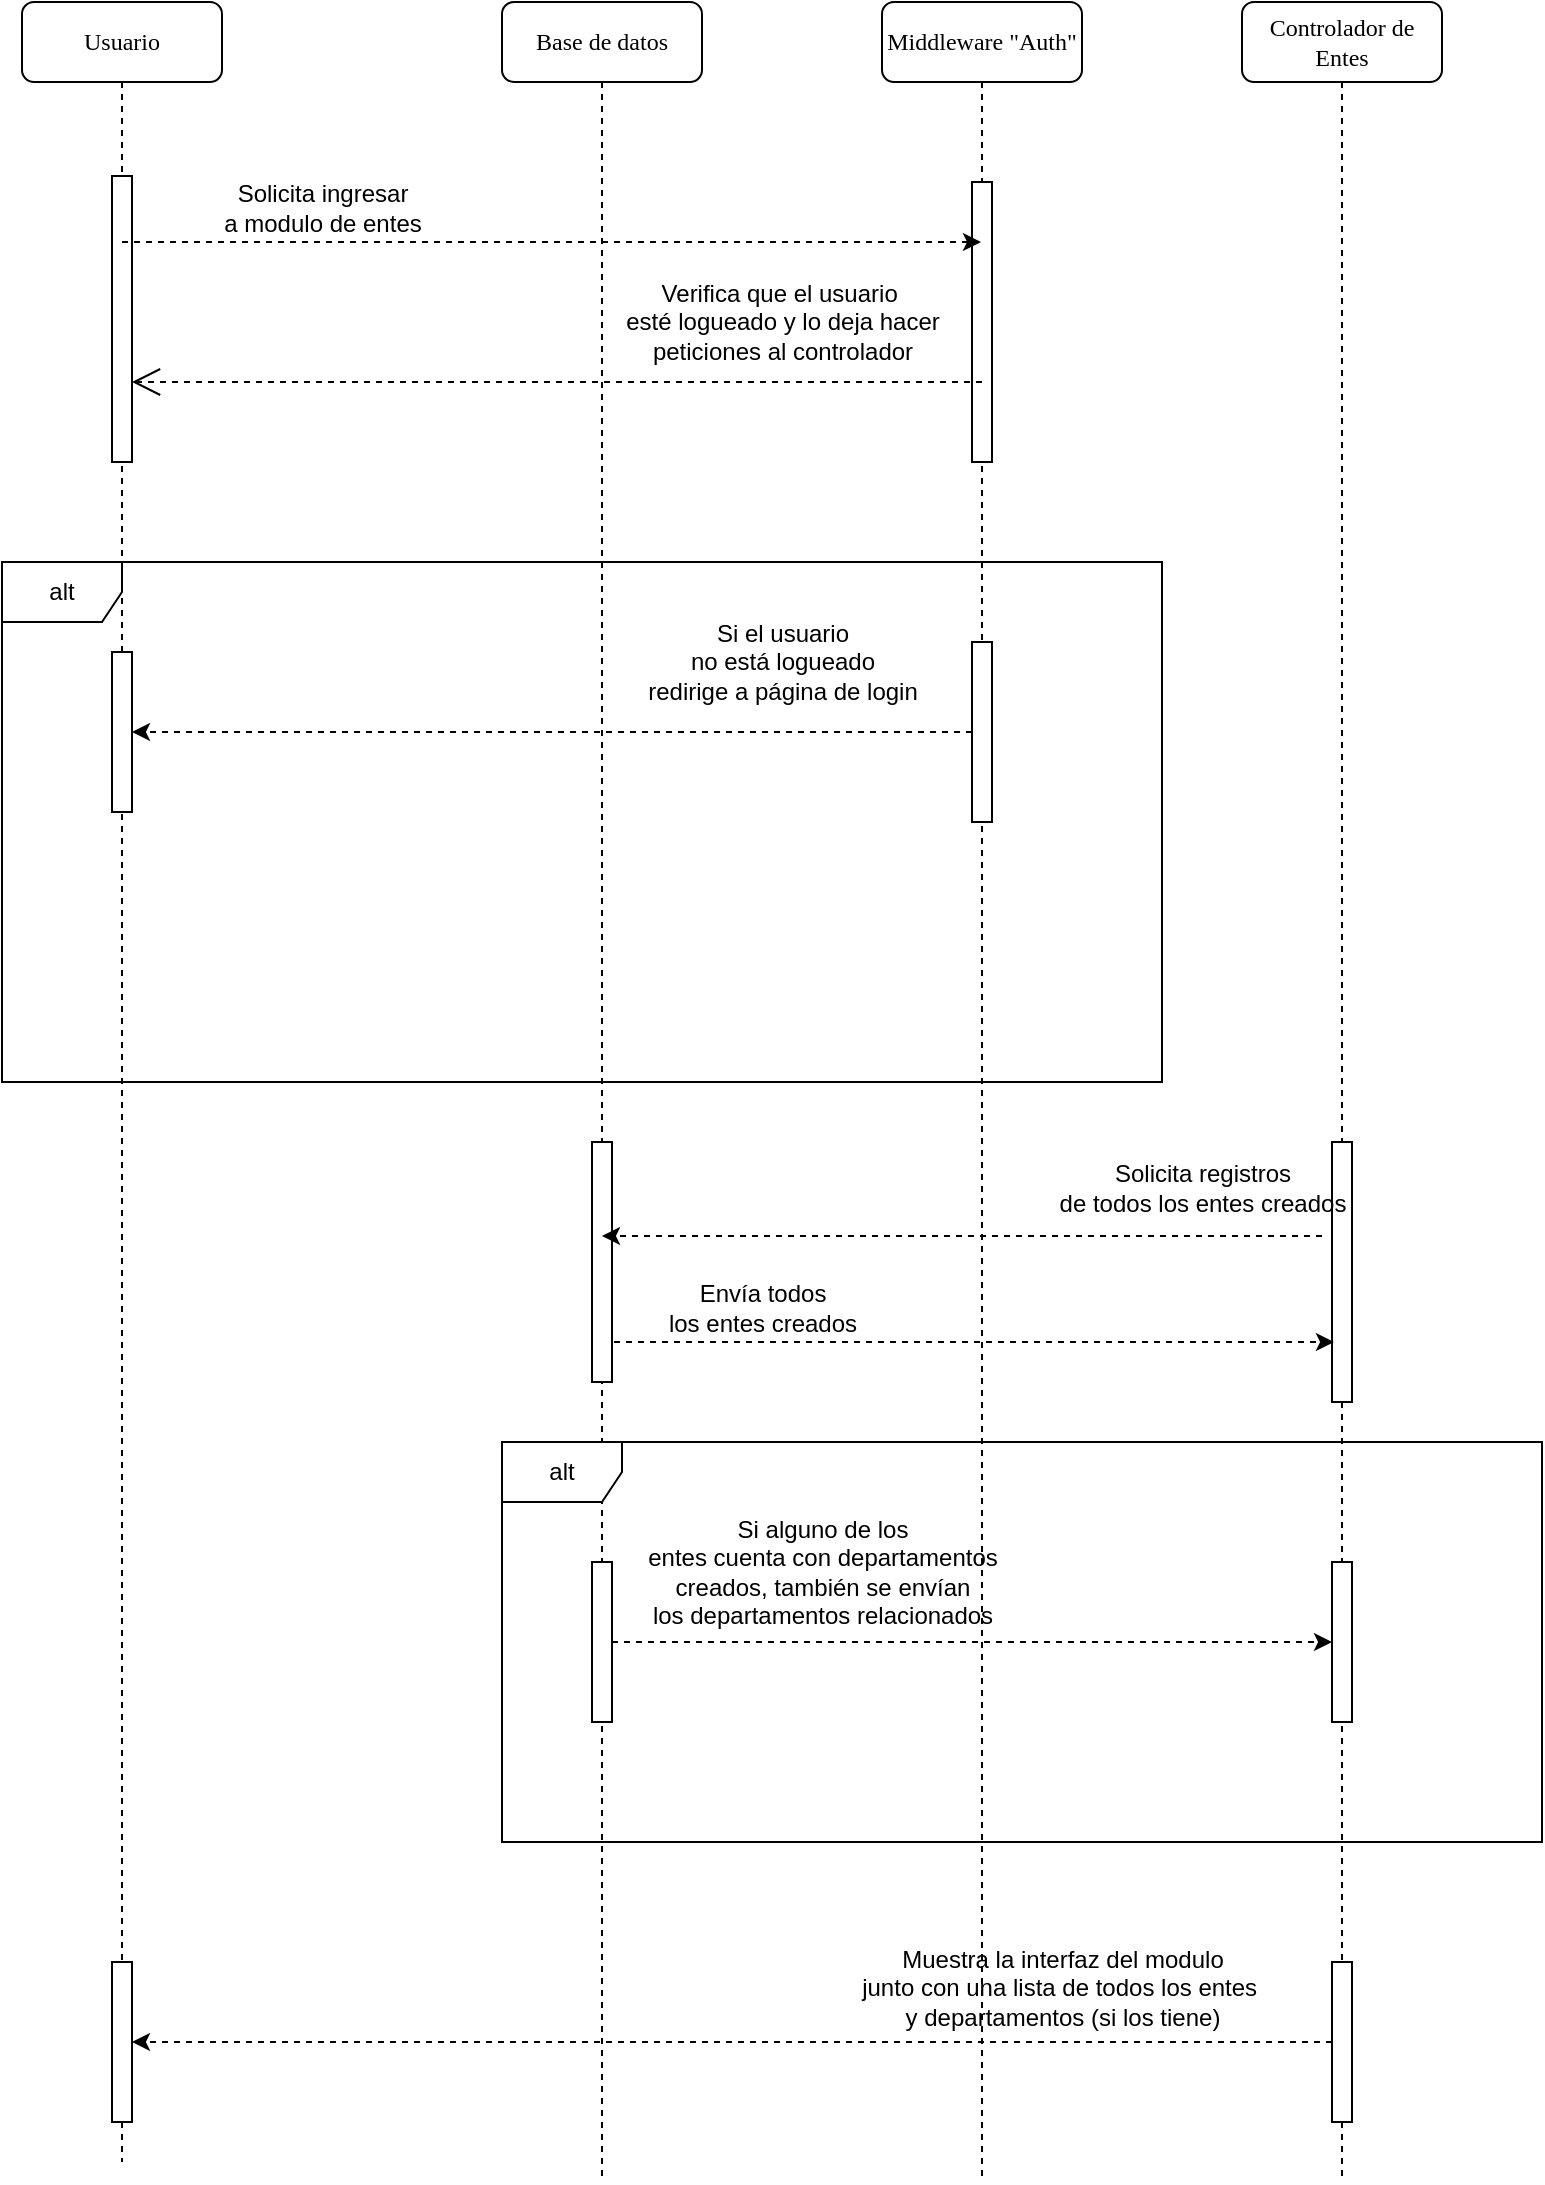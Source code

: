 <mxfile version="24.8.1" pages="7">
  <diagram name="Page-1" id="13e1069c-82ec-6db2-03f1-153e76fe0fe0">
    <mxGraphModel dx="840" dy="511" grid="1" gridSize="10" guides="1" tooltips="1" connect="1" arrows="1" fold="1" page="1" pageScale="1" pageWidth="1100" pageHeight="850" background="#ffffff" math="0" shadow="0">
      <root>
        <mxCell id="0" />
        <mxCell id="1" parent="0" />
        <mxCell id="7baba1c4bc27f4b0-3" value="Base de datos" style="shape=umlLifeline;perimeter=lifelinePerimeter;whiteSpace=wrap;html=1;container=1;collapsible=0;recursiveResize=0;outlineConnect=0;rounded=1;shadow=0;comic=0;labelBackgroundColor=none;strokeWidth=1;fontFamily=Verdana;fontSize=12;align=center;" parent="1" vertex="1">
          <mxGeometry x="340" y="80" width="100" height="1090" as="geometry" />
        </mxCell>
        <mxCell id="eJ6dKs9fqvfSOAYrK_wI-7" value="" style="html=1;points=[[0,0,0,0,5],[0,1,0,0,-5],[1,0,0,0,5],[1,1,0,0,-5]];perimeter=orthogonalPerimeter;outlineConnect=0;targetShapes=umlLifeline;portConstraint=eastwest;newEdgeStyle={&quot;curved&quot;:0,&quot;rounded&quot;:0};" vertex="1" parent="7baba1c4bc27f4b0-3">
          <mxGeometry x="45" y="570" width="10" height="120" as="geometry" />
        </mxCell>
        <mxCell id="7baba1c4bc27f4b0-8" value="Usuario" style="shape=umlLifeline;perimeter=lifelinePerimeter;whiteSpace=wrap;html=1;container=1;collapsible=0;recursiveResize=0;outlineConnect=0;rounded=1;shadow=0;comic=0;labelBackgroundColor=none;strokeWidth=1;fontFamily=Verdana;fontSize=12;align=center;" parent="1" vertex="1">
          <mxGeometry x="100" y="80" width="100" height="1080" as="geometry" />
        </mxCell>
        <mxCell id="vqyR7yb5jxQqRfVZnQ-1-5" value="" style="html=1;points=[[0,0,0,0,5],[0,1,0,0,-5],[1,0,0,0,5],[1,1,0,0,-5]];perimeter=orthogonalPerimeter;outlineConnect=0;targetShapes=umlLifeline;portConstraint=eastwest;newEdgeStyle={&quot;curved&quot;:0,&quot;rounded&quot;:0};" parent="7baba1c4bc27f4b0-8" vertex="1">
          <mxGeometry x="45" y="87" width="10" height="143" as="geometry" />
        </mxCell>
        <mxCell id="vqyR7yb5jxQqRfVZnQ-1-3" value="" style="endArrow=classic;html=1;rounded=0;dashed=1;" parent="7baba1c4bc27f4b0-8" source="vqyR7yb5jxQqRfVZnQ-1-5" target="7baba1c4bc27f4b0-8" edge="1">
          <mxGeometry width="50" height="50" relative="1" as="geometry">
            <mxPoint x="480.5" y="200" as="sourcePoint" />
            <mxPoint x="170" y="200" as="targetPoint" />
          </mxGeometry>
        </mxCell>
        <mxCell id="eJ6dKs9fqvfSOAYrK_wI-22" value="" style="html=1;points=[[0,0,0,0,5],[0,1,0,0,-5],[1,0,0,0,5],[1,1,0,0,-5]];perimeter=orthogonalPerimeter;outlineConnect=0;targetShapes=umlLifeline;portConstraint=eastwest;newEdgeStyle={&quot;curved&quot;:0,&quot;rounded&quot;:0};" vertex="1" parent="7baba1c4bc27f4b0-8">
          <mxGeometry x="45" y="980" width="10" height="80" as="geometry" />
        </mxCell>
        <mxCell id="652f_ZYVGCwjFdwTah18-10" value="Controlador de Entes" style="shape=umlLifeline;perimeter=lifelinePerimeter;whiteSpace=wrap;html=1;container=1;collapsible=0;recursiveResize=0;outlineConnect=0;rounded=1;shadow=0;comic=0;labelBackgroundColor=none;strokeWidth=1;fontFamily=Verdana;fontSize=12;align=center;" parent="1" vertex="1">
          <mxGeometry x="710" y="80" width="100" height="1090" as="geometry" />
        </mxCell>
        <mxCell id="eJ6dKs9fqvfSOAYrK_wI-8" value="" style="html=1;points=[[0,0,0,0,5],[0,1,0,0,-5],[1,0,0,0,5],[1,1,0,0,-5]];perimeter=orthogonalPerimeter;outlineConnect=0;targetShapes=umlLifeline;portConstraint=eastwest;newEdgeStyle={&quot;curved&quot;:0,&quot;rounded&quot;:0};" vertex="1" parent="652f_ZYVGCwjFdwTah18-10">
          <mxGeometry x="45" y="570" width="10" height="130" as="geometry" />
        </mxCell>
        <mxCell id="eJ6dKs9fqvfSOAYrK_wI-12" style="edgeStyle=orthogonalEdgeStyle;rounded=0;orthogonalLoop=1;jettySize=auto;html=1;curved=0;dashed=1;" edge="1" parent="652f_ZYVGCwjFdwTah18-10">
          <mxGeometry relative="1" as="geometry">
            <mxPoint x="40" y="617" as="sourcePoint" />
            <mxPoint x="-320" y="617" as="targetPoint" />
          </mxGeometry>
        </mxCell>
        <mxCell id="eJ6dKs9fqvfSOAYrK_wI-21" value="" style="html=1;points=[[0,0,0,0,5],[0,1,0,0,-5],[1,0,0,0,5],[1,1,0,0,-5]];perimeter=orthogonalPerimeter;outlineConnect=0;targetShapes=umlLifeline;portConstraint=eastwest;newEdgeStyle={&quot;curved&quot;:0,&quot;rounded&quot;:0};" vertex="1" parent="652f_ZYVGCwjFdwTah18-10">
          <mxGeometry x="45" y="980" width="10" height="80" as="geometry" />
        </mxCell>
        <mxCell id="hNQLCdhJePGUMtkADW94-11" value="Middleware &quot;Auth&quot;" style="shape=umlLifeline;perimeter=lifelinePerimeter;whiteSpace=wrap;html=1;container=1;collapsible=0;recursiveResize=0;outlineConnect=0;rounded=1;shadow=0;comic=0;labelBackgroundColor=none;strokeWidth=1;fontFamily=Verdana;fontSize=12;align=center;" parent="1" vertex="1">
          <mxGeometry x="530" y="80" width="100" height="1090" as="geometry" />
        </mxCell>
        <mxCell id="vqyR7yb5jxQqRfVZnQ-1-6" value="" style="html=1;points=[[0,0,0,0,5],[0,1,0,0,-5],[1,0,0,0,5],[1,1,0,0,-5]];perimeter=orthogonalPerimeter;outlineConnect=0;targetShapes=umlLifeline;portConstraint=eastwest;newEdgeStyle={&quot;curved&quot;:0,&quot;rounded&quot;:0};" parent="hNQLCdhJePGUMtkADW94-11" vertex="1">
          <mxGeometry x="45" y="90" width="10" height="140" as="geometry" />
        </mxCell>
        <mxCell id="vqyR7yb5jxQqRfVZnQ-1-8" value="" style="endArrow=open;endFill=1;endSize=12;html=1;rounded=0;dashed=1;" parent="hNQLCdhJePGUMtkADW94-11" target="vqyR7yb5jxQqRfVZnQ-1-5" edge="1">
          <mxGeometry width="160" relative="1" as="geometry">
            <mxPoint x="50" y="190" as="sourcePoint" />
            <mxPoint x="210" y="190" as="targetPoint" />
          </mxGeometry>
        </mxCell>
        <mxCell id="vqyR7yb5jxQqRfVZnQ-1-1" value="" style="endArrow=classic;html=1;rounded=0;dashed=1;" parent="1" edge="1">
          <mxGeometry width="50" height="50" relative="1" as="geometry">
            <mxPoint x="150" y="200" as="sourcePoint" />
            <mxPoint x="579.5" y="200" as="targetPoint" />
          </mxGeometry>
        </mxCell>
        <mxCell id="vqyR7yb5jxQqRfVZnQ-1-2" value="Solicita ingresar&lt;div&gt;a modulo de entes&lt;/div&gt;" style="text;html=1;align=center;verticalAlign=middle;resizable=0;points=[];autosize=1;strokeColor=none;fillColor=none;" parent="1" vertex="1">
          <mxGeometry x="190" y="163" width="120" height="40" as="geometry" />
        </mxCell>
        <mxCell id="vqyR7yb5jxQqRfVZnQ-1-4" value="Verifica que el usuario&amp;nbsp;&lt;div&gt;esté logueado y lo deja hacer&lt;/div&gt;&lt;div&gt;peticiones al controlador&lt;/div&gt;" style="text;html=1;align=center;verticalAlign=middle;resizable=0;points=[];autosize=1;strokeColor=none;fillColor=none;" parent="1" vertex="1">
          <mxGeometry x="390" y="210" width="180" height="60" as="geometry" />
        </mxCell>
        <mxCell id="eJ6dKs9fqvfSOAYrK_wI-2" value="alt" style="shape=umlFrame;whiteSpace=wrap;html=1;pointerEvents=0;" vertex="1" parent="1">
          <mxGeometry x="90" y="360" width="580" height="260" as="geometry" />
        </mxCell>
        <mxCell id="eJ6dKs9fqvfSOAYrK_wI-5" style="edgeStyle=orthogonalEdgeStyle;rounded=0;orthogonalLoop=1;jettySize=auto;html=1;curved=0;dashed=1;" edge="1" parent="1" source="eJ6dKs9fqvfSOAYrK_wI-3" target="eJ6dKs9fqvfSOAYrK_wI-4">
          <mxGeometry relative="1" as="geometry" />
        </mxCell>
        <mxCell id="eJ6dKs9fqvfSOAYrK_wI-3" value="" style="html=1;points=[[0,0,0,0,5],[0,1,0,0,-5],[1,0,0,0,5],[1,1,0,0,-5]];perimeter=orthogonalPerimeter;outlineConnect=0;targetShapes=umlLifeline;portConstraint=eastwest;newEdgeStyle={&quot;curved&quot;:0,&quot;rounded&quot;:0};" vertex="1" parent="1">
          <mxGeometry x="575" y="400" width="10" height="90" as="geometry" />
        </mxCell>
        <mxCell id="eJ6dKs9fqvfSOAYrK_wI-4" value="" style="html=1;points=[[0,0,0,0,5],[0,1,0,0,-5],[1,0,0,0,5],[1,1,0,0,-5]];perimeter=orthogonalPerimeter;outlineConnect=0;targetShapes=umlLifeline;portConstraint=eastwest;newEdgeStyle={&quot;curved&quot;:0,&quot;rounded&quot;:0};" vertex="1" parent="1">
          <mxGeometry x="145" y="405" width="10" height="80" as="geometry" />
        </mxCell>
        <mxCell id="eJ6dKs9fqvfSOAYrK_wI-6" value="Si el usuario&lt;div&gt;no está logueado&lt;/div&gt;&lt;div&gt;redirige a página de login&lt;/div&gt;" style="text;html=1;align=center;verticalAlign=middle;resizable=0;points=[];autosize=1;strokeColor=none;fillColor=none;" vertex="1" parent="1">
          <mxGeometry x="400" y="380" width="160" height="60" as="geometry" />
        </mxCell>
        <mxCell id="eJ6dKs9fqvfSOAYrK_wI-9" style="edgeStyle=orthogonalEdgeStyle;rounded=0;orthogonalLoop=1;jettySize=auto;html=1;curved=0;dashed=1;" edge="1" parent="1">
          <mxGeometry relative="1" as="geometry">
            <mxPoint x="396" y="750" as="sourcePoint" />
            <mxPoint x="756" y="750" as="targetPoint" />
          </mxGeometry>
        </mxCell>
        <mxCell id="eJ6dKs9fqvfSOAYrK_wI-13" value="Solicita registros&lt;div&gt;de todos los entes creados&lt;/div&gt;" style="text;html=1;align=center;verticalAlign=middle;resizable=0;points=[];autosize=1;strokeColor=none;fillColor=none;" vertex="1" parent="1">
          <mxGeometry x="605" y="653" width="170" height="40" as="geometry" />
        </mxCell>
        <mxCell id="eJ6dKs9fqvfSOAYrK_wI-14" value="Envía todos&lt;div&gt;los entes creados&lt;/div&gt;" style="text;html=1;align=center;verticalAlign=middle;resizable=0;points=[];autosize=1;strokeColor=none;fillColor=none;" vertex="1" parent="1">
          <mxGeometry x="410" y="713" width="120" height="40" as="geometry" />
        </mxCell>
        <mxCell id="eJ6dKs9fqvfSOAYrK_wI-15" value="alt" style="shape=umlFrame;whiteSpace=wrap;html=1;pointerEvents=0;" vertex="1" parent="1">
          <mxGeometry x="340" y="800" width="520" height="200" as="geometry" />
        </mxCell>
        <mxCell id="eJ6dKs9fqvfSOAYrK_wI-16" value="" style="html=1;points=[[0,0,0,0,5],[0,1,0,0,-5],[1,0,0,0,5],[1,1,0,0,-5]];perimeter=orthogonalPerimeter;outlineConnect=0;targetShapes=umlLifeline;portConstraint=eastwest;newEdgeStyle={&quot;curved&quot;:0,&quot;rounded&quot;:0};" vertex="1" parent="1">
          <mxGeometry x="755" y="860" width="10" height="80" as="geometry" />
        </mxCell>
        <mxCell id="eJ6dKs9fqvfSOAYrK_wI-19" style="edgeStyle=orthogonalEdgeStyle;rounded=0;orthogonalLoop=1;jettySize=auto;html=1;curved=0;dashed=1;" edge="1" parent="1" source="eJ6dKs9fqvfSOAYrK_wI-18" target="eJ6dKs9fqvfSOAYrK_wI-16">
          <mxGeometry relative="1" as="geometry" />
        </mxCell>
        <mxCell id="eJ6dKs9fqvfSOAYrK_wI-18" value="" style="html=1;points=[[0,0,0,0,5],[0,1,0,0,-5],[1,0,0,0,5],[1,1,0,0,-5]];perimeter=orthogonalPerimeter;outlineConnect=0;targetShapes=umlLifeline;portConstraint=eastwest;newEdgeStyle={&quot;curved&quot;:0,&quot;rounded&quot;:0};" vertex="1" parent="1">
          <mxGeometry x="385" y="860" width="10" height="80" as="geometry" />
        </mxCell>
        <mxCell id="eJ6dKs9fqvfSOAYrK_wI-20" value="Si alguno de los&lt;div&gt;entes cuenta con departamentos&lt;/div&gt;&lt;div&gt;creados, también se envían&lt;/div&gt;&lt;div&gt;los departamentos relacionados&lt;/div&gt;" style="text;html=1;align=center;verticalAlign=middle;resizable=0;points=[];autosize=1;strokeColor=none;fillColor=none;" vertex="1" parent="1">
          <mxGeometry x="400" y="830" width="200" height="70" as="geometry" />
        </mxCell>
        <mxCell id="eJ6dKs9fqvfSOAYrK_wI-23" style="edgeStyle=orthogonalEdgeStyle;rounded=0;orthogonalLoop=1;jettySize=auto;html=1;curved=0;dashed=1;" edge="1" parent="1" source="eJ6dKs9fqvfSOAYrK_wI-21" target="eJ6dKs9fqvfSOAYrK_wI-22">
          <mxGeometry relative="1" as="geometry" />
        </mxCell>
        <mxCell id="eJ6dKs9fqvfSOAYrK_wI-24" value="Muestra la interfaz del modulo&lt;div&gt;junto con una lista de todos los entes&amp;nbsp;&lt;/div&gt;&lt;div&gt;y departamentos (si los tiene)&lt;/div&gt;" style="text;html=1;align=center;verticalAlign=middle;resizable=0;points=[];autosize=1;strokeColor=none;fillColor=none;" vertex="1" parent="1">
          <mxGeometry x="510" y="1043" width="220" height="60" as="geometry" />
        </mxCell>
      </root>
    </mxGraphModel>
  </diagram>
  <diagram id="A2OyNBolLTRFPiamHXn1" name="Página-2">
    <mxGraphModel dx="786" dy="511" grid="1" gridSize="10" guides="1" tooltips="1" connect="1" arrows="1" fold="1" page="1" pageScale="1" pageWidth="827" pageHeight="1169" math="0" shadow="0">
      <root>
        <mxCell id="0" />
        <mxCell id="1" parent="0" />
        <mxCell id="eIs_nyc-mU10gLPfGrsL-1" value="Usuario" style="shape=umlLifeline;perimeter=lifelinePerimeter;whiteSpace=wrap;html=1;container=1;collapsible=0;recursiveResize=0;outlineConnect=0;rounded=1;shadow=0;comic=0;labelBackgroundColor=none;strokeWidth=1;fontFamily=Verdana;fontSize=12;align=center;" parent="1" vertex="1">
          <mxGeometry x="100" y="80" width="100" height="1180" as="geometry" />
        </mxCell>
        <mxCell id="eIs_nyc-mU10gLPfGrsL-2" value="" style="html=1;points=[[0,0,0,0,5],[0,1,0,0,-5],[1,0,0,0,5],[1,1,0,0,-5]];perimeter=orthogonalPerimeter;outlineConnect=0;targetShapes=umlLifeline;portConstraint=eastwest;newEdgeStyle={&quot;curved&quot;:0,&quot;rounded&quot;:0};" parent="eIs_nyc-mU10gLPfGrsL-1" vertex="1">
          <mxGeometry x="45" y="87" width="10" height="143" as="geometry" />
        </mxCell>
        <mxCell id="eIs_nyc-mU10gLPfGrsL-3" value="" style="endArrow=classic;html=1;rounded=0;dashed=1;" parent="eIs_nyc-mU10gLPfGrsL-1" source="eIs_nyc-mU10gLPfGrsL-2" target="eIs_nyc-mU10gLPfGrsL-1" edge="1">
          <mxGeometry width="50" height="50" relative="1" as="geometry">
            <mxPoint x="480.5" y="200" as="sourcePoint" />
            <mxPoint x="170" y="200" as="targetPoint" />
          </mxGeometry>
        </mxCell>
        <mxCell id="7P7jdslw1h_v2ui4g2O4-14" value="" style="html=1;points=[[0,0,0,0,5],[0,1,0,0,-5],[1,0,0,0,5],[1,1,0,0,-5]];perimeter=orthogonalPerimeter;outlineConnect=0;targetShapes=umlLifeline;portConstraint=eastwest;newEdgeStyle={&quot;curved&quot;:0,&quot;rounded&quot;:0};" vertex="1" parent="eIs_nyc-mU10gLPfGrsL-1">
          <mxGeometry x="45" y="780" width="10" height="90" as="geometry" />
        </mxCell>
        <mxCell id="7P7jdslw1h_v2ui4g2O4-18" value="" style="html=1;points=[[0,0,0,0,5],[0,1,0,0,-5],[1,0,0,0,5],[1,1,0,0,-5]];perimeter=orthogonalPerimeter;outlineConnect=0;targetShapes=umlLifeline;portConstraint=eastwest;newEdgeStyle={&quot;curved&quot;:0,&quot;rounded&quot;:0};" vertex="1" parent="eIs_nyc-mU10gLPfGrsL-1">
          <mxGeometry x="45" y="900" width="10" height="95" as="geometry" />
        </mxCell>
        <mxCell id="eIs_nyc-mU10gLPfGrsL-5" value="Middleware&lt;div&gt;&quot;Auth&quot;&lt;/div&gt;" style="shape=umlLifeline;perimeter=lifelinePerimeter;whiteSpace=wrap;html=1;container=1;collapsible=0;recursiveResize=0;outlineConnect=0;rounded=1;shadow=0;comic=0;labelBackgroundColor=none;strokeWidth=1;fontFamily=Verdana;fontSize=12;align=center;" parent="1" vertex="1">
          <mxGeometry x="314" y="89" width="100" height="1171" as="geometry" />
        </mxCell>
        <mxCell id="eIs_nyc-mU10gLPfGrsL-6" value="" style="html=1;points=[[0,0,0,0,5],[0,1,0,0,-5],[1,0,0,0,5],[1,1,0,0,-5]];perimeter=orthogonalPerimeter;outlineConnect=0;targetShapes=umlLifeline;portConstraint=eastwest;newEdgeStyle={&quot;curved&quot;:0,&quot;rounded&quot;:0};" parent="eIs_nyc-mU10gLPfGrsL-5" vertex="1">
          <mxGeometry x="45" y="87" width="10" height="143" as="geometry" />
        </mxCell>
        <mxCell id="eIs_nyc-mU10gLPfGrsL-7" value="" style="endArrow=classic;html=1;rounded=0;dashed=1;" parent="eIs_nyc-mU10gLPfGrsL-5" source="eIs_nyc-mU10gLPfGrsL-6" target="eIs_nyc-mU10gLPfGrsL-5" edge="1">
          <mxGeometry width="50" height="50" relative="1" as="geometry">
            <mxPoint x="480.5" y="200" as="sourcePoint" />
            <mxPoint x="170" y="200" as="targetPoint" />
          </mxGeometry>
        </mxCell>
        <mxCell id="eIs_nyc-mU10gLPfGrsL-9" value="Base de&lt;div&gt;datos&lt;/div&gt;" style="shape=umlLifeline;perimeter=lifelinePerimeter;whiteSpace=wrap;html=1;container=1;collapsible=0;recursiveResize=0;outlineConnect=0;rounded=1;shadow=0;comic=0;labelBackgroundColor=none;strokeWidth=1;fontFamily=Verdana;fontSize=12;align=center;" parent="1" vertex="1">
          <mxGeometry x="480" y="89" width="100" height="1171" as="geometry" />
        </mxCell>
        <mxCell id="eIs_nyc-mU10gLPfGrsL-11" value="" style="endArrow=classic;html=1;rounded=0;dashed=1;" parent="eIs_nyc-mU10gLPfGrsL-9" target="eIs_nyc-mU10gLPfGrsL-9" edge="1">
          <mxGeometry width="50" height="50" relative="1" as="geometry">
            <mxPoint x="49.5" y="158.5" as="sourcePoint" />
            <mxPoint x="170" y="200" as="targetPoint" />
          </mxGeometry>
        </mxCell>
        <mxCell id="7P7jdslw1h_v2ui4g2O4-15" value="" style="endArrow=open;endFill=1;endSize=12;html=1;rounded=0;dashed=1;" edge="1" parent="eIs_nyc-mU10gLPfGrsL-9">
          <mxGeometry width="160" relative="1" as="geometry">
            <mxPoint x="-325" y="812" as="sourcePoint" />
            <mxPoint x="240.5" y="812" as="targetPoint" />
          </mxGeometry>
        </mxCell>
        <mxCell id="7P7jdslw1h_v2ui4g2O4-23" value="" style="html=1;points=[[0,0,0,0,5],[0,1,0,0,-5],[1,0,0,0,5],[1,1,0,0,-5]];perimeter=orthogonalPerimeter;outlineConnect=0;targetShapes=umlLifeline;portConstraint=eastwest;newEdgeStyle={&quot;curved&quot;:0,&quot;rounded&quot;:0};" vertex="1" parent="eIs_nyc-mU10gLPfGrsL-9">
          <mxGeometry x="45" y="1090" width="10" height="67" as="geometry" />
        </mxCell>
        <mxCell id="eIs_nyc-mU10gLPfGrsL-13" value="Controlador&lt;div&gt;de entes&lt;/div&gt;" style="shape=umlLifeline;perimeter=lifelinePerimeter;whiteSpace=wrap;html=1;container=1;collapsible=0;recursiveResize=0;outlineConnect=0;rounded=1;shadow=0;comic=0;labelBackgroundColor=none;strokeWidth=1;fontFamily=Verdana;fontSize=12;align=center;" parent="1" vertex="1">
          <mxGeometry x="670" y="89" width="100" height="1175" as="geometry" />
        </mxCell>
        <mxCell id="eIs_nyc-mU10gLPfGrsL-14" value="" style="html=1;points=[[0,0,0,0,5],[0,1,0,0,-5],[1,0,0,0,5],[1,1,0,0,-5]];perimeter=orthogonalPerimeter;outlineConnect=0;targetShapes=umlLifeline;portConstraint=eastwest;newEdgeStyle={&quot;curved&quot;:0,&quot;rounded&quot;:0};" parent="eIs_nyc-mU10gLPfGrsL-13" vertex="1">
          <mxGeometry x="45" y="765" width="10" height="95" as="geometry" />
        </mxCell>
        <mxCell id="eIs_nyc-mU10gLPfGrsL-15" value="" style="endArrow=classic;html=1;rounded=0;dashed=1;" parent="eIs_nyc-mU10gLPfGrsL-13" source="eIs_nyc-mU10gLPfGrsL-14" target="eIs_nyc-mU10gLPfGrsL-13" edge="1">
          <mxGeometry width="50" height="50" relative="1" as="geometry">
            <mxPoint x="480.5" y="200" as="sourcePoint" />
            <mxPoint x="170" y="200" as="targetPoint" />
          </mxGeometry>
        </mxCell>
        <mxCell id="7P7jdslw1h_v2ui4g2O4-17" value="" style="html=1;points=[[0,0,0,0,5],[0,1,0,0,-5],[1,0,0,0,5],[1,1,0,0,-5]];perimeter=orthogonalPerimeter;outlineConnect=0;targetShapes=umlLifeline;portConstraint=eastwest;newEdgeStyle={&quot;curved&quot;:0,&quot;rounded&quot;:0};" vertex="1" parent="eIs_nyc-mU10gLPfGrsL-13">
          <mxGeometry x="45" y="891" width="10" height="95" as="geometry" />
        </mxCell>
        <mxCell id="7P7jdslw1h_v2ui4g2O4-22" value="" style="html=1;points=[[0,0,0,0,5],[0,1,0,0,-5],[1,0,0,0,5],[1,1,0,0,-5]];perimeter=orthogonalPerimeter;outlineConnect=0;targetShapes=umlLifeline;portConstraint=eastwest;newEdgeStyle={&quot;curved&quot;:0,&quot;rounded&quot;:0};" vertex="1" parent="eIs_nyc-mU10gLPfGrsL-13">
          <mxGeometry x="45" y="1091" width="10" height="55" as="geometry" />
        </mxCell>
        <mxCell id="MrUR6mSIDY-KlcaaPFRI-1" style="edgeStyle=orthogonalEdgeStyle;rounded=0;orthogonalLoop=1;jettySize=auto;html=1;curved=0;dashed=1;" edge="1" parent="1">
          <mxGeometry relative="1" as="geometry">
            <mxPoint x="160" y="220" as="sourcePoint" />
            <mxPoint x="364" y="220" as="targetPoint" />
            <Array as="points">
              <mxPoint x="305" y="220.5" />
              <mxPoint x="305" y="220.5" />
            </Array>
          </mxGeometry>
        </mxCell>
        <mxCell id="MrUR6mSIDY-KlcaaPFRI-2" value="Solicita enviar&lt;div&gt;datos para registrar&amp;nbsp;&lt;/div&gt;&lt;div&gt;un nuevo ente&lt;/div&gt;" style="text;html=1;align=center;verticalAlign=middle;resizable=0;points=[];autosize=1;strokeColor=none;fillColor=none;" vertex="1" parent="1">
          <mxGeometry x="195" y="163" width="130" height="60" as="geometry" />
        </mxCell>
        <mxCell id="MrUR6mSIDY-KlcaaPFRI-4" style="edgeStyle=orthogonalEdgeStyle;rounded=0;orthogonalLoop=1;jettySize=auto;html=1;curved=0;dashed=1;" edge="1" parent="1">
          <mxGeometry relative="1" as="geometry">
            <mxPoint x="359" y="280" as="sourcePoint" />
            <mxPoint x="155" y="280" as="targetPoint" />
            <Array as="points">
              <mxPoint x="210" y="280.5" />
              <mxPoint x="210" y="280.5" />
            </Array>
          </mxGeometry>
        </mxCell>
        <mxCell id="MrUR6mSIDY-KlcaaPFRI-5" value="Permite hacer la solicitud&lt;div&gt;de envío de datos hacia el&lt;/div&gt;&lt;div&gt;controlador&lt;/div&gt;" style="text;html=1;align=center;verticalAlign=middle;resizable=0;points=[];autosize=1;strokeColor=none;fillColor=none;" vertex="1" parent="1">
          <mxGeometry x="190" y="223" width="160" height="60" as="geometry" />
        </mxCell>
        <mxCell id="7P7jdslw1h_v2ui4g2O4-1" value="alt" style="shape=umlFrame;whiteSpace=wrap;html=1;pointerEvents=0;" vertex="1" parent="1">
          <mxGeometry x="43" y="340" width="434" height="200" as="geometry" />
        </mxCell>
        <mxCell id="7P7jdslw1h_v2ui4g2O4-2" value="" style="html=1;points=[[0,0,0,0,5],[0,1,0,0,-5],[1,0,0,0,5],[1,1,0,0,-5]];perimeter=orthogonalPerimeter;outlineConnect=0;targetShapes=umlLifeline;portConstraint=eastwest;newEdgeStyle={&quot;curved&quot;:0,&quot;rounded&quot;:0};" vertex="1" parent="1">
          <mxGeometry x="359" y="400" width="10" height="80" as="geometry" />
        </mxCell>
        <mxCell id="7P7jdslw1h_v2ui4g2O4-4" value="" style="endArrow=open;endFill=1;endSize=12;html=1;rounded=0;dashed=1;" edge="1" parent="1" source="7P7jdslw1h_v2ui4g2O4-2" target="eIs_nyc-mU10gLPfGrsL-1">
          <mxGeometry width="160" relative="1" as="geometry">
            <mxPoint x="250" y="450" as="sourcePoint" />
            <mxPoint x="410" y="450" as="targetPoint" />
          </mxGeometry>
        </mxCell>
        <mxCell id="7P7jdslw1h_v2ui4g2O4-5" value="No permite enviar datos&lt;div&gt;si el usuario no está logueado&lt;/div&gt;&lt;div&gt;y redirige a página de login&lt;/div&gt;" style="text;html=1;align=center;verticalAlign=middle;resizable=0;points=[];autosize=1;strokeColor=none;fillColor=none;" vertex="1" parent="1">
          <mxGeometry x="170" y="383" width="180" height="60" as="geometry" />
        </mxCell>
        <mxCell id="7P7jdslw1h_v2ui4g2O4-6" value="alt" style="shape=umlFrame;whiteSpace=wrap;html=1;pointerEvents=0;" vertex="1" parent="1">
          <mxGeometry x="43" y="610" width="437" height="200" as="geometry" />
        </mxCell>
        <mxCell id="7P7jdslw1h_v2ui4g2O4-7" value="" style="html=1;points=[[0,0,0,0,5],[0,1,0,0,-5],[1,0,0,0,5],[1,1,0,0,-5]];perimeter=orthogonalPerimeter;outlineConnect=0;targetShapes=umlLifeline;portConstraint=eastwest;newEdgeStyle={&quot;curved&quot;:0,&quot;rounded&quot;:0};" vertex="1" parent="1">
          <mxGeometry x="145" y="410" width="10" height="80" as="geometry" />
        </mxCell>
        <mxCell id="7P7jdslw1h_v2ui4g2O4-12" style="edgeStyle=orthogonalEdgeStyle;rounded=0;orthogonalLoop=1;jettySize=auto;html=1;curved=0;dashed=1;" edge="1" parent="1" source="7P7jdslw1h_v2ui4g2O4-8" target="7P7jdslw1h_v2ui4g2O4-11">
          <mxGeometry relative="1" as="geometry" />
        </mxCell>
        <mxCell id="7P7jdslw1h_v2ui4g2O4-8" value="" style="html=1;points=[[0,0,0,0,5],[0,1,0,0,-5],[1,0,0,0,5],[1,1,0,0,-5]];perimeter=orthogonalPerimeter;outlineConnect=0;targetShapes=umlLifeline;portConstraint=eastwest;newEdgeStyle={&quot;curved&quot;:0,&quot;rounded&quot;:0};" vertex="1" parent="1">
          <mxGeometry x="145" y="670" width="10" height="80" as="geometry" />
        </mxCell>
        <mxCell id="7P7jdslw1h_v2ui4g2O4-11" value="" style="html=1;points=[[0,0,0,0,5],[0,1,0,0,-5],[1,0,0,0,5],[1,1,0,0,-5]];perimeter=orthogonalPerimeter;outlineConnect=0;targetShapes=umlLifeline;portConstraint=eastwest;newEdgeStyle={&quot;curved&quot;:0,&quot;rounded&quot;:0};" vertex="1" parent="1">
          <mxGeometry x="359" y="670" width="10" height="80" as="geometry" />
        </mxCell>
        <mxCell id="7P7jdslw1h_v2ui4g2O4-13" value="El usuario también&lt;div&gt;puede decidir crear&amp;nbsp;&lt;/div&gt;&lt;div&gt;los departamentos del ente en&lt;/div&gt;&lt;div&gt;conjunto con el mismo&lt;/div&gt;" style="text;html=1;align=center;verticalAlign=middle;resizable=0;points=[];autosize=1;strokeColor=none;fillColor=none;" vertex="1" parent="1">
          <mxGeometry x="165" y="635" width="180" height="70" as="geometry" />
        </mxCell>
        <mxCell id="7P7jdslw1h_v2ui4g2O4-16" value="Envía datos del&amp;nbsp;&lt;div&gt;nuevo ente&lt;/div&gt;" style="text;html=1;align=center;verticalAlign=middle;resizable=0;points=[];autosize=1;strokeColor=none;fillColor=none;" vertex="1" parent="1">
          <mxGeometry x="185" y="843" width="110" height="40" as="geometry" />
        </mxCell>
        <mxCell id="7P7jdslw1h_v2ui4g2O4-19" value="alt" style="shape=umlFrame;whiteSpace=wrap;html=1;pointerEvents=0;" vertex="1" parent="1">
          <mxGeometry x="100" y="960" width="640" height="200" as="geometry" />
        </mxCell>
        <mxCell id="7P7jdslw1h_v2ui4g2O4-20" style="edgeStyle=orthogonalEdgeStyle;rounded=0;orthogonalLoop=1;jettySize=auto;html=1;curved=0;dashed=1;" edge="1" parent="1" source="7P7jdslw1h_v2ui4g2O4-17" target="7P7jdslw1h_v2ui4g2O4-18">
          <mxGeometry relative="1" as="geometry" />
        </mxCell>
        <mxCell id="7P7jdslw1h_v2ui4g2O4-21" value="Si los datos no son validos,&lt;div&gt;envía errores para que el&amp;nbsp;&lt;/div&gt;&lt;div&gt;usuario vuelva a ingresar&amp;nbsp;&lt;/div&gt;&lt;div&gt;los datos&lt;/div&gt;" style="text;html=1;align=center;verticalAlign=middle;resizable=0;points=[];autosize=1;strokeColor=none;fillColor=none;" vertex="1" parent="1">
          <mxGeometry x="525" y="958" width="170" height="70" as="geometry" />
        </mxCell>
        <mxCell id="7P7jdslw1h_v2ui4g2O4-24" style="edgeStyle=orthogonalEdgeStyle;rounded=0;orthogonalLoop=1;jettySize=auto;html=1;curved=0;dashed=1;" edge="1" parent="1" source="7P7jdslw1h_v2ui4g2O4-22" target="7P7jdslw1h_v2ui4g2O4-23">
          <mxGeometry relative="1" as="geometry">
            <Array as="points">
              <mxPoint x="670" y="1213" />
              <mxPoint x="670" y="1213" />
            </Array>
          </mxGeometry>
        </mxCell>
        <mxCell id="7P7jdslw1h_v2ui4g2O4-25" value="Crea ente&lt;div&gt;en BDD&lt;/div&gt;" style="text;html=1;align=center;verticalAlign=middle;resizable=0;points=[];autosize=1;strokeColor=none;fillColor=none;" vertex="1" parent="1">
          <mxGeometry x="610" y="1173" width="80" height="40" as="geometry" />
        </mxCell>
      </root>
    </mxGraphModel>
  </diagram>
  <diagram id="q6_4l_SUlhShG8pO8ZvU" name="Página-3">
    <mxGraphModel dx="786" dy="511" grid="1" gridSize="10" guides="1" tooltips="1" connect="1" arrows="1" fold="1" page="1" pageScale="1" pageWidth="827" pageHeight="1169" math="0" shadow="0">
      <root>
        <mxCell id="0" />
        <mxCell id="1" parent="0" />
        <mxCell id="HPWshaFEnBInrYjrLlir-1" value="Usuario" style="shape=umlLifeline;perimeter=lifelinePerimeter;whiteSpace=wrap;html=1;container=1;collapsible=0;recursiveResize=0;outlineConnect=0;rounded=1;shadow=0;comic=0;labelBackgroundColor=none;strokeWidth=1;fontFamily=Verdana;fontSize=12;align=center;" vertex="1" parent="1">
          <mxGeometry x="100" y="80" width="100" height="1180" as="geometry" />
        </mxCell>
        <mxCell id="HPWshaFEnBInrYjrLlir-2" value="" style="html=1;points=[[0,0,0,0,5],[0,1,0,0,-5],[1,0,0,0,5],[1,1,0,0,-5]];perimeter=orthogonalPerimeter;outlineConnect=0;targetShapes=umlLifeline;portConstraint=eastwest;newEdgeStyle={&quot;curved&quot;:0,&quot;rounded&quot;:0};" vertex="1" parent="HPWshaFEnBInrYjrLlir-1">
          <mxGeometry x="45" y="87" width="10" height="143" as="geometry" />
        </mxCell>
        <mxCell id="HPWshaFEnBInrYjrLlir-3" value="" style="endArrow=classic;html=1;rounded=0;dashed=1;" edge="1" parent="HPWshaFEnBInrYjrLlir-1" source="HPWshaFEnBInrYjrLlir-2" target="HPWshaFEnBInrYjrLlir-1">
          <mxGeometry width="50" height="50" relative="1" as="geometry">
            <mxPoint x="480.5" y="200" as="sourcePoint" />
            <mxPoint x="170" y="200" as="targetPoint" />
          </mxGeometry>
        </mxCell>
        <mxCell id="HPWshaFEnBInrYjrLlir-6" value="Middleware&lt;div&gt;&quot;Auth&quot;&lt;/div&gt;" style="shape=umlLifeline;perimeter=lifelinePerimeter;whiteSpace=wrap;html=1;container=1;collapsible=0;recursiveResize=0;outlineConnect=0;rounded=1;shadow=0;comic=0;labelBackgroundColor=none;strokeWidth=1;fontFamily=Verdana;fontSize=12;align=center;" vertex="1" parent="1">
          <mxGeometry x="314" y="89" width="100" height="1171" as="geometry" />
        </mxCell>
        <mxCell id="HPWshaFEnBInrYjrLlir-7" value="" style="html=1;points=[[0,0,0,0,5],[0,1,0,0,-5],[1,0,0,0,5],[1,1,0,0,-5]];perimeter=orthogonalPerimeter;outlineConnect=0;targetShapes=umlLifeline;portConstraint=eastwest;newEdgeStyle={&quot;curved&quot;:0,&quot;rounded&quot;:0};" vertex="1" parent="HPWshaFEnBInrYjrLlir-6">
          <mxGeometry x="45" y="87" width="10" height="143" as="geometry" />
        </mxCell>
        <mxCell id="HPWshaFEnBInrYjrLlir-8" value="" style="endArrow=classic;html=1;rounded=0;dashed=1;" edge="1" parent="HPWshaFEnBInrYjrLlir-6" source="HPWshaFEnBInrYjrLlir-7" target="HPWshaFEnBInrYjrLlir-6">
          <mxGeometry width="50" height="50" relative="1" as="geometry">
            <mxPoint x="480.5" y="200" as="sourcePoint" />
            <mxPoint x="170" y="200" as="targetPoint" />
          </mxGeometry>
        </mxCell>
        <mxCell id="HPWshaFEnBInrYjrLlir-4" value="" style="html=1;points=[[0,0,0,0,5],[0,1,0,0,-5],[1,0,0,0,5],[1,1,0,0,-5]];perimeter=orthogonalPerimeter;outlineConnect=0;targetShapes=umlLifeline;portConstraint=eastwest;newEdgeStyle={&quot;curved&quot;:0,&quot;rounded&quot;:0};" vertex="1" parent="HPWshaFEnBInrYjrLlir-6">
          <mxGeometry x="-169" y="512.5" width="10" height="90" as="geometry" />
        </mxCell>
        <mxCell id="HPWshaFEnBInrYjrLlir-11" value="" style="endArrow=open;endFill=1;endSize=12;html=1;rounded=0;dashed=1;" edge="1" parent="HPWshaFEnBInrYjrLlir-6">
          <mxGeometry width="160" relative="1" as="geometry">
            <mxPoint x="-159" y="553.5" as="sourcePoint" />
            <mxPoint x="406.5" y="553.5" as="targetPoint" />
          </mxGeometry>
        </mxCell>
        <mxCell id="HPWshaFEnBInrYjrLlir-32" value="Envía datos nuevos&amp;nbsp;&lt;br&gt;&lt;div&gt;para modificar al ente&lt;/div&gt;" style="text;html=1;align=center;verticalAlign=middle;resizable=0;points=[];autosize=1;strokeColor=none;fillColor=none;" vertex="1" parent="HPWshaFEnBInrYjrLlir-6">
          <mxGeometry x="-144" y="495.5" width="140" height="40" as="geometry" />
        </mxCell>
        <mxCell id="HPWshaFEnBInrYjrLlir-9" value="Base de&lt;div&gt;datos&lt;/div&gt;" style="shape=umlLifeline;perimeter=lifelinePerimeter;whiteSpace=wrap;html=1;container=1;collapsible=0;recursiveResize=0;outlineConnect=0;rounded=1;shadow=0;comic=0;labelBackgroundColor=none;strokeWidth=1;fontFamily=Verdana;fontSize=12;align=center;" vertex="1" parent="1">
          <mxGeometry x="480" y="89" width="100" height="1171" as="geometry" />
        </mxCell>
        <mxCell id="HPWshaFEnBInrYjrLlir-10" value="" style="endArrow=classic;html=1;rounded=0;dashed=1;" edge="1" parent="HPWshaFEnBInrYjrLlir-9" target="HPWshaFEnBInrYjrLlir-9">
          <mxGeometry width="50" height="50" relative="1" as="geometry">
            <mxPoint x="49.5" y="158.5" as="sourcePoint" />
            <mxPoint x="170" y="200" as="targetPoint" />
          </mxGeometry>
        </mxCell>
        <mxCell id="HPWshaFEnBInrYjrLlir-12" value="" style="html=1;points=[[0,0,0,0,5],[0,1,0,0,-5],[1,0,0,0,5],[1,1,0,0,-5]];perimeter=orthogonalPerimeter;outlineConnect=0;targetShapes=umlLifeline;portConstraint=eastwest;newEdgeStyle={&quot;curved&quot;:0,&quot;rounded&quot;:0};" vertex="1" parent="HPWshaFEnBInrYjrLlir-9">
          <mxGeometry x="45" y="928" width="10" height="67" as="geometry" />
        </mxCell>
        <mxCell id="HPWshaFEnBInrYjrLlir-13" value="Controlador&lt;div&gt;de entes&lt;/div&gt;" style="shape=umlLifeline;perimeter=lifelinePerimeter;whiteSpace=wrap;html=1;container=1;collapsible=0;recursiveResize=0;outlineConnect=0;rounded=1;shadow=0;comic=0;labelBackgroundColor=none;strokeWidth=1;fontFamily=Verdana;fontSize=12;align=center;" vertex="1" parent="1">
          <mxGeometry x="670" y="89" width="100" height="1175" as="geometry" />
        </mxCell>
        <mxCell id="HPWshaFEnBInrYjrLlir-5" value="" style="html=1;points=[[0,0,0,0,5],[0,1,0,0,-5],[1,0,0,0,5],[1,1,0,0,-5]];perimeter=orthogonalPerimeter;outlineConnect=0;targetShapes=umlLifeline;portConstraint=eastwest;newEdgeStyle={&quot;curved&quot;:0,&quot;rounded&quot;:0};" vertex="1" parent="HPWshaFEnBInrYjrLlir-13">
          <mxGeometry x="-525" y="728" width="10" height="95" as="geometry" />
        </mxCell>
        <mxCell id="HPWshaFEnBInrYjrLlir-14" value="" style="html=1;points=[[0,0,0,0,5],[0,1,0,0,-5],[1,0,0,0,5],[1,1,0,0,-5]];perimeter=orthogonalPerimeter;outlineConnect=0;targetShapes=umlLifeline;portConstraint=eastwest;newEdgeStyle={&quot;curved&quot;:0,&quot;rounded&quot;:0};" vertex="1" parent="HPWshaFEnBInrYjrLlir-13">
          <mxGeometry x="45" y="501" width="10" height="95" as="geometry" />
        </mxCell>
        <mxCell id="HPWshaFEnBInrYjrLlir-16" value="" style="html=1;points=[[0,0,0,0,5],[0,1,0,0,-5],[1,0,0,0,5],[1,1,0,0,-5]];perimeter=orthogonalPerimeter;outlineConnect=0;targetShapes=umlLifeline;portConstraint=eastwest;newEdgeStyle={&quot;curved&quot;:0,&quot;rounded&quot;:0};" vertex="1" parent="HPWshaFEnBInrYjrLlir-13">
          <mxGeometry x="45" y="728" width="10" height="95" as="geometry" />
        </mxCell>
        <mxCell id="HPWshaFEnBInrYjrLlir-17" value="" style="html=1;points=[[0,0,0,0,5],[0,1,0,0,-5],[1,0,0,0,5],[1,1,0,0,-5]];perimeter=orthogonalPerimeter;outlineConnect=0;targetShapes=umlLifeline;portConstraint=eastwest;newEdgeStyle={&quot;curved&quot;:0,&quot;rounded&quot;:0};" vertex="1" parent="HPWshaFEnBInrYjrLlir-13">
          <mxGeometry x="45" y="928" width="10" height="55" as="geometry" />
        </mxCell>
        <mxCell id="HPWshaFEnBInrYjrLlir-33" value="alt" style="shape=umlFrame;whiteSpace=wrap;html=1;pointerEvents=0;" vertex="1" parent="HPWshaFEnBInrYjrLlir-13">
          <mxGeometry x="-570" y="708" width="640" height="200" as="geometry" />
        </mxCell>
        <mxCell id="HPWshaFEnBInrYjrLlir-34" style="edgeStyle=orthogonalEdgeStyle;rounded=0;orthogonalLoop=1;jettySize=auto;html=1;curved=0;dashed=1;" edge="1" parent="HPWshaFEnBInrYjrLlir-13" source="HPWshaFEnBInrYjrLlir-16" target="HPWshaFEnBInrYjrLlir-5">
          <mxGeometry relative="1" as="geometry" />
        </mxCell>
        <mxCell id="HPWshaFEnBInrYjrLlir-35" value="Si los datos no son validos,&lt;div&gt;envía errores para que el&amp;nbsp;&lt;/div&gt;&lt;div&gt;usuario vuelva a ingresar&amp;nbsp;&lt;/div&gt;&lt;div&gt;los datos&lt;/div&gt;" style="text;html=1;align=center;verticalAlign=middle;resizable=0;points=[];autosize=1;strokeColor=none;fillColor=none;" vertex="1" parent="HPWshaFEnBInrYjrLlir-13">
          <mxGeometry x="-145" y="706" width="170" height="70" as="geometry" />
        </mxCell>
        <mxCell id="HPWshaFEnBInrYjrLlir-36" style="edgeStyle=orthogonalEdgeStyle;rounded=0;orthogonalLoop=1;jettySize=auto;html=1;curved=0;dashed=1;" edge="1" parent="HPWshaFEnBInrYjrLlir-13" source="HPWshaFEnBInrYjrLlir-17">
          <mxGeometry relative="1" as="geometry">
            <Array as="points">
              <mxPoint y="961" />
              <mxPoint y="961" />
            </Array>
            <mxPoint x="-135" y="961" as="targetPoint" />
          </mxGeometry>
        </mxCell>
        <mxCell id="HPWshaFEnBInrYjrLlir-37" value="Modifica&lt;br&gt;&lt;div&gt;ente en BDD&lt;/div&gt;" style="text;html=1;align=center;verticalAlign=middle;resizable=0;points=[];autosize=1;strokeColor=none;fillColor=none;" vertex="1" parent="HPWshaFEnBInrYjrLlir-13">
          <mxGeometry x="-65" y="921" width="90" height="40" as="geometry" />
        </mxCell>
        <mxCell id="HPWshaFEnBInrYjrLlir-18" style="edgeStyle=orthogonalEdgeStyle;rounded=0;orthogonalLoop=1;jettySize=auto;html=1;curved=0;dashed=1;" edge="1" parent="1">
          <mxGeometry relative="1" as="geometry">
            <mxPoint x="160" y="220" as="sourcePoint" />
            <mxPoint x="364" y="220" as="targetPoint" />
            <Array as="points">
              <mxPoint x="305" y="220.5" />
              <mxPoint x="305" y="220.5" />
            </Array>
          </mxGeometry>
        </mxCell>
        <mxCell id="HPWshaFEnBInrYjrLlir-19" value="Solicita enviar&lt;div&gt;datos para modificar&amp;nbsp;&lt;/div&gt;&lt;div&gt;un ente&lt;/div&gt;" style="text;html=1;align=center;verticalAlign=middle;resizable=0;points=[];autosize=1;strokeColor=none;fillColor=none;" vertex="1" parent="1">
          <mxGeometry x="190" y="163" width="140" height="60" as="geometry" />
        </mxCell>
        <mxCell id="HPWshaFEnBInrYjrLlir-20" style="edgeStyle=orthogonalEdgeStyle;rounded=0;orthogonalLoop=1;jettySize=auto;html=1;curved=0;dashed=1;" edge="1" parent="1">
          <mxGeometry relative="1" as="geometry">
            <mxPoint x="359" y="280" as="sourcePoint" />
            <mxPoint x="155" y="280" as="targetPoint" />
            <Array as="points">
              <mxPoint x="210" y="280.5" />
              <mxPoint x="210" y="280.5" />
            </Array>
          </mxGeometry>
        </mxCell>
        <mxCell id="HPWshaFEnBInrYjrLlir-21" value="Permite hacer la solicitud&lt;div&gt;de envío de datos hacia el&lt;/div&gt;&lt;div&gt;controlador&lt;/div&gt;" style="text;html=1;align=center;verticalAlign=middle;resizable=0;points=[];autosize=1;strokeColor=none;fillColor=none;" vertex="1" parent="1">
          <mxGeometry x="190" y="223" width="160" height="60" as="geometry" />
        </mxCell>
        <mxCell id="HPWshaFEnBInrYjrLlir-22" value="alt" style="shape=umlFrame;whiteSpace=wrap;html=1;pointerEvents=0;" vertex="1" parent="1">
          <mxGeometry x="43" y="340" width="434" height="200" as="geometry" />
        </mxCell>
        <mxCell id="HPWshaFEnBInrYjrLlir-23" value="" style="html=1;points=[[0,0,0,0,5],[0,1,0,0,-5],[1,0,0,0,5],[1,1,0,0,-5]];perimeter=orthogonalPerimeter;outlineConnect=0;targetShapes=umlLifeline;portConstraint=eastwest;newEdgeStyle={&quot;curved&quot;:0,&quot;rounded&quot;:0};" vertex="1" parent="1">
          <mxGeometry x="359" y="400" width="10" height="80" as="geometry" />
        </mxCell>
        <mxCell id="HPWshaFEnBInrYjrLlir-24" value="" style="endArrow=open;endFill=1;endSize=12;html=1;rounded=0;dashed=1;" edge="1" parent="1" source="HPWshaFEnBInrYjrLlir-23" target="HPWshaFEnBInrYjrLlir-1">
          <mxGeometry width="160" relative="1" as="geometry">
            <mxPoint x="250" y="450" as="sourcePoint" />
            <mxPoint x="410" y="450" as="targetPoint" />
          </mxGeometry>
        </mxCell>
        <mxCell id="HPWshaFEnBInrYjrLlir-25" value="No permite enviar datos&lt;div&gt;si el usuario no está logueado&lt;/div&gt;&lt;div&gt;y redirige a página de login&lt;/div&gt;" style="text;html=1;align=center;verticalAlign=middle;resizable=0;points=[];autosize=1;strokeColor=none;fillColor=none;" vertex="1" parent="1">
          <mxGeometry x="170" y="383" width="180" height="60" as="geometry" />
        </mxCell>
        <mxCell id="HPWshaFEnBInrYjrLlir-27" value="" style="html=1;points=[[0,0,0,0,5],[0,1,0,0,-5],[1,0,0,0,5],[1,1,0,0,-5]];perimeter=orthogonalPerimeter;outlineConnect=0;targetShapes=umlLifeline;portConstraint=eastwest;newEdgeStyle={&quot;curved&quot;:0,&quot;rounded&quot;:0};" vertex="1" parent="1">
          <mxGeometry x="145" y="410" width="10" height="80" as="geometry" />
        </mxCell>
      </root>
    </mxGraphModel>
  </diagram>
  <diagram id="cRpI6KZ3Wnz7l8Go1Bro" name="Página-4">
    <mxGraphModel dx="786" dy="511" grid="1" gridSize="10" guides="1" tooltips="1" connect="1" arrows="1" fold="1" page="1" pageScale="1" pageWidth="827" pageHeight="1169" math="0" shadow="0">
      <root>
        <mxCell id="0" />
        <mxCell id="1" parent="0" />
        <mxCell id="4DoETUPgLtL4hVGrnv0T-1" value="Usuario" style="shape=umlLifeline;perimeter=lifelinePerimeter;whiteSpace=wrap;html=1;container=1;collapsible=0;recursiveResize=0;outlineConnect=0;rounded=1;shadow=0;comic=0;labelBackgroundColor=none;strokeWidth=1;fontFamily=Verdana;fontSize=12;align=center;" vertex="1" parent="1">
          <mxGeometry x="100" y="80" width="100" height="1240" as="geometry" />
        </mxCell>
        <mxCell id="4DoETUPgLtL4hVGrnv0T-2" value="" style="html=1;points=[[0,0,0,0,5],[0,1,0,0,-5],[1,0,0,0,5],[1,1,0,0,-5]];perimeter=orthogonalPerimeter;outlineConnect=0;targetShapes=umlLifeline;portConstraint=eastwest;newEdgeStyle={&quot;curved&quot;:0,&quot;rounded&quot;:0};" vertex="1" parent="4DoETUPgLtL4hVGrnv0T-1">
          <mxGeometry x="45" y="87" width="10" height="143" as="geometry" />
        </mxCell>
        <mxCell id="4DoETUPgLtL4hVGrnv0T-3" value="" style="endArrow=classic;html=1;rounded=0;dashed=1;" edge="1" parent="4DoETUPgLtL4hVGrnv0T-1" source="4DoETUPgLtL4hVGrnv0T-2" target="4DoETUPgLtL4hVGrnv0T-1">
          <mxGeometry width="50" height="50" relative="1" as="geometry">
            <mxPoint x="480.5" y="200" as="sourcePoint" />
            <mxPoint x="170" y="200" as="targetPoint" />
          </mxGeometry>
        </mxCell>
        <mxCell id="4DoETUPgLtL4hVGrnv0T-4" value="Middleware&lt;div&gt;&quot;Auth&quot;&lt;/div&gt;" style="shape=umlLifeline;perimeter=lifelinePerimeter;whiteSpace=wrap;html=1;container=1;collapsible=0;recursiveResize=0;outlineConnect=0;rounded=1;shadow=0;comic=0;labelBackgroundColor=none;strokeWidth=1;fontFamily=Verdana;fontSize=12;align=center;" vertex="1" parent="1">
          <mxGeometry x="314" y="89" width="100" height="1231" as="geometry" />
        </mxCell>
        <mxCell id="4DoETUPgLtL4hVGrnv0T-5" value="" style="html=1;points=[[0,0,0,0,5],[0,1,0,0,-5],[1,0,0,0,5],[1,1,0,0,-5]];perimeter=orthogonalPerimeter;outlineConnect=0;targetShapes=umlLifeline;portConstraint=eastwest;newEdgeStyle={&quot;curved&quot;:0,&quot;rounded&quot;:0};" vertex="1" parent="4DoETUPgLtL4hVGrnv0T-4">
          <mxGeometry x="45" y="87" width="10" height="143" as="geometry" />
        </mxCell>
        <mxCell id="4DoETUPgLtL4hVGrnv0T-6" value="" style="endArrow=classic;html=1;rounded=0;dashed=1;" edge="1" parent="4DoETUPgLtL4hVGrnv0T-4" source="4DoETUPgLtL4hVGrnv0T-5" target="4DoETUPgLtL4hVGrnv0T-4">
          <mxGeometry width="50" height="50" relative="1" as="geometry">
            <mxPoint x="480.5" y="200" as="sourcePoint" />
            <mxPoint x="170" y="200" as="targetPoint" />
          </mxGeometry>
        </mxCell>
        <mxCell id="4DoETUPgLtL4hVGrnv0T-7" value="" style="html=1;points=[[0,0,0,0,5],[0,1,0,0,-5],[1,0,0,0,5],[1,1,0,0,-5]];perimeter=orthogonalPerimeter;outlineConnect=0;targetShapes=umlLifeline;portConstraint=eastwest;newEdgeStyle={&quot;curved&quot;:0,&quot;rounded&quot;:0};" vertex="1" parent="4DoETUPgLtL4hVGrnv0T-4">
          <mxGeometry x="-169" y="512.5" width="10" height="90" as="geometry" />
        </mxCell>
        <mxCell id="4DoETUPgLtL4hVGrnv0T-8" value="" style="endArrow=open;endFill=1;endSize=12;html=1;rounded=0;dashed=1;" edge="1" parent="4DoETUPgLtL4hVGrnv0T-4">
          <mxGeometry width="160" relative="1" as="geometry">
            <mxPoint x="-159" y="553.5" as="sourcePoint" />
            <mxPoint x="406.5" y="553.5" as="targetPoint" />
          </mxGeometry>
        </mxCell>
        <mxCell id="4DoETUPgLtL4hVGrnv0T-9" value="Hace la solicitud de&lt;div&gt;eliminar ente con una&lt;/div&gt;&lt;div&gt;ID en especifico&lt;/div&gt;" style="text;html=1;align=center;verticalAlign=middle;resizable=0;points=[];autosize=1;strokeColor=none;fillColor=none;" vertex="1" parent="4DoETUPgLtL4hVGrnv0T-4">
          <mxGeometry x="-144" y="485.5" width="140" height="60" as="geometry" />
        </mxCell>
        <mxCell id="4DoETUPgLtL4hVGrnv0T-10" value="Base de&lt;div&gt;datos&lt;/div&gt;" style="shape=umlLifeline;perimeter=lifelinePerimeter;whiteSpace=wrap;html=1;container=1;collapsible=0;recursiveResize=0;outlineConnect=0;rounded=1;shadow=0;comic=0;labelBackgroundColor=none;strokeWidth=1;fontFamily=Verdana;fontSize=12;align=center;" vertex="1" parent="1">
          <mxGeometry x="480" y="89" width="100" height="1231" as="geometry" />
        </mxCell>
        <mxCell id="4DoETUPgLtL4hVGrnv0T-11" value="" style="endArrow=classic;html=1;rounded=0;dashed=1;" edge="1" parent="4DoETUPgLtL4hVGrnv0T-10" target="4DoETUPgLtL4hVGrnv0T-10">
          <mxGeometry width="50" height="50" relative="1" as="geometry">
            <mxPoint x="49.5" y="158.5" as="sourcePoint" />
            <mxPoint x="170" y="200" as="targetPoint" />
          </mxGeometry>
        </mxCell>
        <mxCell id="4DoETUPgLtL4hVGrnv0T-12" value="" style="html=1;points=[[0,0,0,0,5],[0,1,0,0,-5],[1,0,0,0,5],[1,1,0,0,-5]];perimeter=orthogonalPerimeter;outlineConnect=0;targetShapes=umlLifeline;portConstraint=eastwest;newEdgeStyle={&quot;curved&quot;:0,&quot;rounded&quot;:0};" vertex="1" parent="4DoETUPgLtL4hVGrnv0T-10">
          <mxGeometry x="45" y="961" width="10" height="80" as="geometry" />
        </mxCell>
        <mxCell id="4DoETUPgLtL4hVGrnv0T-33" value="" style="html=1;points=[[0,0,0,0,5],[0,1,0,0,-5],[1,0,0,0,5],[1,1,0,0,-5]];perimeter=orthogonalPerimeter;outlineConnect=0;targetShapes=umlLifeline;portConstraint=eastwest;newEdgeStyle={&quot;curved&quot;:0,&quot;rounded&quot;:0};" vertex="1" parent="4DoETUPgLtL4hVGrnv0T-10">
          <mxGeometry x="45" y="1101" width="10" height="80" as="geometry" />
        </mxCell>
        <mxCell id="4DoETUPgLtL4hVGrnv0T-13" value="Controlador&lt;div&gt;de entes&lt;/div&gt;" style="shape=umlLifeline;perimeter=lifelinePerimeter;whiteSpace=wrap;html=1;container=1;collapsible=0;recursiveResize=0;outlineConnect=0;rounded=1;shadow=0;comic=0;labelBackgroundColor=none;strokeWidth=1;fontFamily=Verdana;fontSize=12;align=center;" vertex="1" parent="1">
          <mxGeometry x="670" y="89" width="100" height="1231" as="geometry" />
        </mxCell>
        <mxCell id="4DoETUPgLtL4hVGrnv0T-14" value="" style="html=1;points=[[0,0,0,0,5],[0,1,0,0,-5],[1,0,0,0,5],[1,1,0,0,-5]];perimeter=orthogonalPerimeter;outlineConnect=0;targetShapes=umlLifeline;portConstraint=eastwest;newEdgeStyle={&quot;curved&quot;:0,&quot;rounded&quot;:0};" vertex="1" parent="4DoETUPgLtL4hVGrnv0T-13">
          <mxGeometry x="-525" y="728" width="10" height="95" as="geometry" />
        </mxCell>
        <mxCell id="4DoETUPgLtL4hVGrnv0T-15" value="" style="html=1;points=[[0,0,0,0,5],[0,1,0,0,-5],[1,0,0,0,5],[1,1,0,0,-5]];perimeter=orthogonalPerimeter;outlineConnect=0;targetShapes=umlLifeline;portConstraint=eastwest;newEdgeStyle={&quot;curved&quot;:0,&quot;rounded&quot;:0};" vertex="1" parent="4DoETUPgLtL4hVGrnv0T-13">
          <mxGeometry x="45" y="501" width="10" height="95" as="geometry" />
        </mxCell>
        <mxCell id="4DoETUPgLtL4hVGrnv0T-16" value="" style="html=1;points=[[0,0,0,0,5],[0,1,0,0,-5],[1,0,0,0,5],[1,1,0,0,-5]];perimeter=orthogonalPerimeter;outlineConnect=0;targetShapes=umlLifeline;portConstraint=eastwest;newEdgeStyle={&quot;curved&quot;:0,&quot;rounded&quot;:0};" vertex="1" parent="4DoETUPgLtL4hVGrnv0T-13">
          <mxGeometry x="45" y="728" width="10" height="95" as="geometry" />
        </mxCell>
        <mxCell id="4DoETUPgLtL4hVGrnv0T-17" value="" style="html=1;points=[[0,0,0,0,5],[0,1,0,0,-5],[1,0,0,0,5],[1,1,0,0,-5]];perimeter=orthogonalPerimeter;outlineConnect=0;targetShapes=umlLifeline;portConstraint=eastwest;newEdgeStyle={&quot;curved&quot;:0,&quot;rounded&quot;:0};" vertex="1" parent="4DoETUPgLtL4hVGrnv0T-13">
          <mxGeometry x="45" y="971" width="10" height="60" as="geometry" />
        </mxCell>
        <mxCell id="4DoETUPgLtL4hVGrnv0T-18" value="alt" style="shape=umlFrame;whiteSpace=wrap;html=1;pointerEvents=0;" vertex="1" parent="4DoETUPgLtL4hVGrnv0T-13">
          <mxGeometry x="-570" y="680" width="640" height="228" as="geometry" />
        </mxCell>
        <mxCell id="4DoETUPgLtL4hVGrnv0T-19" style="edgeStyle=orthogonalEdgeStyle;rounded=0;orthogonalLoop=1;jettySize=auto;html=1;curved=0;dashed=1;" edge="1" parent="4DoETUPgLtL4hVGrnv0T-13" source="4DoETUPgLtL4hVGrnv0T-16" target="4DoETUPgLtL4hVGrnv0T-14">
          <mxGeometry relative="1" as="geometry" />
        </mxCell>
        <mxCell id="4DoETUPgLtL4hVGrnv0T-34" value="" style="html=1;points=[[0,0,0,0,5],[0,1,0,0,-5],[1,0,0,0,5],[1,1,0,0,-5]];perimeter=orthogonalPerimeter;outlineConnect=0;targetShapes=umlLifeline;portConstraint=eastwest;newEdgeStyle={&quot;curved&quot;:0,&quot;rounded&quot;:0};" vertex="1" parent="4DoETUPgLtL4hVGrnv0T-13">
          <mxGeometry x="45" y="1101" width="10" height="80" as="geometry" />
        </mxCell>
        <mxCell id="4DoETUPgLtL4hVGrnv0T-23" style="edgeStyle=orthogonalEdgeStyle;rounded=0;orthogonalLoop=1;jettySize=auto;html=1;curved=0;dashed=1;" edge="1" parent="1">
          <mxGeometry relative="1" as="geometry">
            <mxPoint x="160" y="220" as="sourcePoint" />
            <mxPoint x="364" y="220" as="targetPoint" />
            <Array as="points">
              <mxPoint x="305" y="220.5" />
              <mxPoint x="305" y="220.5" />
            </Array>
          </mxGeometry>
        </mxCell>
        <mxCell id="4DoETUPgLtL4hVGrnv0T-24" value="&lt;div&gt;Hace solicitud para&amp;nbsp;&lt;/div&gt;&lt;div&gt;eliminar&amp;nbsp;&amp;nbsp;&lt;span style=&quot;background-color: initial;&quot;&gt;un ente del&lt;/span&gt;&lt;/div&gt;&lt;div&gt;&lt;span style=&quot;background-color: initial;&quot;&gt;sistema&lt;/span&gt;&lt;/div&gt;" style="text;html=1;align=center;verticalAlign=middle;resizable=0;points=[];autosize=1;strokeColor=none;fillColor=none;" vertex="1" parent="1">
          <mxGeometry x="195" y="163" width="130" height="60" as="geometry" />
        </mxCell>
        <mxCell id="4DoETUPgLtL4hVGrnv0T-25" style="edgeStyle=orthogonalEdgeStyle;rounded=0;orthogonalLoop=1;jettySize=auto;html=1;curved=0;dashed=1;" edge="1" parent="1">
          <mxGeometry relative="1" as="geometry">
            <mxPoint x="359" y="280" as="sourcePoint" />
            <mxPoint x="155" y="280" as="targetPoint" />
            <Array as="points">
              <mxPoint x="210" y="280.5" />
              <mxPoint x="210" y="280.5" />
            </Array>
          </mxGeometry>
        </mxCell>
        <mxCell id="4DoETUPgLtL4hVGrnv0T-26" value="Permite hacer la solicitud&lt;div&gt;de eliminación hacia el&lt;/div&gt;&lt;div&gt;controlador&lt;/div&gt;" style="text;html=1;align=center;verticalAlign=middle;resizable=0;points=[];autosize=1;strokeColor=none;fillColor=none;" vertex="1" parent="1">
          <mxGeometry x="190" y="223" width="160" height="60" as="geometry" />
        </mxCell>
        <mxCell id="4DoETUPgLtL4hVGrnv0T-27" value="alt" style="shape=umlFrame;whiteSpace=wrap;html=1;pointerEvents=0;" vertex="1" parent="1">
          <mxGeometry x="43" y="340" width="434" height="200" as="geometry" />
        </mxCell>
        <mxCell id="4DoETUPgLtL4hVGrnv0T-28" value="" style="html=1;points=[[0,0,0,0,5],[0,1,0,0,-5],[1,0,0,0,5],[1,1,0,0,-5]];perimeter=orthogonalPerimeter;outlineConnect=0;targetShapes=umlLifeline;portConstraint=eastwest;newEdgeStyle={&quot;curved&quot;:0,&quot;rounded&quot;:0};" vertex="1" parent="1">
          <mxGeometry x="359" y="400" width="10" height="80" as="geometry" />
        </mxCell>
        <mxCell id="4DoETUPgLtL4hVGrnv0T-29" value="" style="endArrow=open;endFill=1;endSize=12;html=1;rounded=0;dashed=1;" edge="1" parent="1" source="4DoETUPgLtL4hVGrnv0T-28" target="4DoETUPgLtL4hVGrnv0T-1">
          <mxGeometry width="160" relative="1" as="geometry">
            <mxPoint x="250" y="450" as="sourcePoint" />
            <mxPoint x="410" y="450" as="targetPoint" />
          </mxGeometry>
        </mxCell>
        <mxCell id="4DoETUPgLtL4hVGrnv0T-30" value="Rechaza la solicitud&lt;div&gt;si el usuario no está logueado&lt;/div&gt;&lt;div&gt;y redirige a página de login&lt;/div&gt;" style="text;html=1;align=center;verticalAlign=middle;resizable=0;points=[];autosize=1;strokeColor=none;fillColor=none;" vertex="1" parent="1">
          <mxGeometry x="170" y="383" width="180" height="60" as="geometry" />
        </mxCell>
        <mxCell id="4DoETUPgLtL4hVGrnv0T-31" value="" style="html=1;points=[[0,0,0,0,5],[0,1,0,0,-5],[1,0,0,0,5],[1,1,0,0,-5]];perimeter=orthogonalPerimeter;outlineConnect=0;targetShapes=umlLifeline;portConstraint=eastwest;newEdgeStyle={&quot;curved&quot;:0,&quot;rounded&quot;:0};" vertex="1" parent="1">
          <mxGeometry x="145" y="410" width="10" height="80" as="geometry" />
        </mxCell>
        <mxCell id="4DoETUPgLtL4hVGrnv0T-20" value="Si el ente está relacionado a una&lt;div&gt;actuación fiscal, no lo permite&lt;/div&gt;&lt;div&gt;eliminar para mantener la&lt;/div&gt;&lt;div&gt;congruencia de la data&lt;/div&gt;&lt;div&gt;y envía alerta de error&lt;/div&gt;&lt;div&gt;&lt;br&gt;&lt;/div&gt;" style="text;html=1;align=center;verticalAlign=middle;resizable=0;points=[];autosize=1;strokeColor=none;fillColor=none;" vertex="1" parent="1">
          <mxGeometry x="510" y="782" width="200" height="100" as="geometry" />
        </mxCell>
        <mxCell id="4DoETUPgLtL4hVGrnv0T-32" value="" style="endArrow=open;endFill=1;endSize=12;html=1;rounded=0;dashed=1;" edge="1" parent="1">
          <mxGeometry width="160" relative="1" as="geometry">
            <mxPoint x="717.75" y="1110" as="sourcePoint" />
            <mxPoint x="532.25" y="1110" as="targetPoint" />
          </mxGeometry>
        </mxCell>
        <mxCell id="4DoETUPgLtL4hVGrnv0T-22" value="Elimina al ente&lt;div&gt;del sistema, más no&lt;/div&gt;&lt;div&gt;de la base de datos, solo&lt;/div&gt;&lt;div&gt;lo modifica y no será visible&lt;/div&gt;&lt;div&gt;para el usuario&lt;/div&gt;" style="text;html=1;align=center;verticalAlign=middle;resizable=0;points=[];autosize=1;strokeColor=none;fillColor=none;" vertex="1" parent="1">
          <mxGeometry x="540" y="1020" width="170" height="90" as="geometry" />
        </mxCell>
        <mxCell id="4DoETUPgLtL4hVGrnv0T-35" value="alt" style="shape=umlFrame;whiteSpace=wrap;html=1;pointerEvents=0;" vertex="1" parent="1">
          <mxGeometry x="460" y="1140" width="340" height="200" as="geometry" />
        </mxCell>
        <mxCell id="4DoETUPgLtL4hVGrnv0T-36" style="edgeStyle=orthogonalEdgeStyle;rounded=0;orthogonalLoop=1;jettySize=auto;html=1;curved=0;dashed=1;" edge="1" parent="1" source="4DoETUPgLtL4hVGrnv0T-34" target="4DoETUPgLtL4hVGrnv0T-33">
          <mxGeometry relative="1" as="geometry" />
        </mxCell>
        <mxCell id="4DoETUPgLtL4hVGrnv0T-37" value="Si el ente, cuenta con&lt;div&gt;departamentos también se&lt;/div&gt;&lt;div&gt;eliminarán (no serán visibles&lt;/div&gt;&lt;div&gt;para el usuario)&lt;/div&gt;" style="text;html=1;align=center;verticalAlign=middle;resizable=0;points=[];autosize=1;strokeColor=none;fillColor=none;" vertex="1" parent="1">
          <mxGeometry x="540" y="1168" width="180" height="70" as="geometry" />
        </mxCell>
      </root>
    </mxGraphModel>
  </diagram>
  <diagram id="LHHy26Z9zf0PUr64r89g" name="Página-5">
    <mxGraphModel dx="786" dy="511" grid="1" gridSize="10" guides="1" tooltips="1" connect="1" arrows="1" fold="1" page="1" pageScale="1" pageWidth="827" pageHeight="1169" math="0" shadow="0">
      <root>
        <mxCell id="0" />
        <mxCell id="1" parent="0" />
        <mxCell id="vc-7myUxqg54WMtU3XUU-1" value="Admin" style="shape=umlLifeline;perimeter=lifelinePerimeter;whiteSpace=wrap;html=1;container=1;collapsible=0;recursiveResize=0;outlineConnect=0;rounded=1;shadow=0;comic=0;labelBackgroundColor=none;strokeWidth=1;fontFamily=Verdana;fontSize=12;align=center;" vertex="1" parent="1">
          <mxGeometry x="100" y="80" width="100" height="1240" as="geometry" />
        </mxCell>
        <mxCell id="vc-7myUxqg54WMtU3XUU-2" value="" style="html=1;points=[[0,0,0,0,5],[0,1,0,0,-5],[1,0,0,0,5],[1,1,0,0,-5]];perimeter=orthogonalPerimeter;outlineConnect=0;targetShapes=umlLifeline;portConstraint=eastwest;newEdgeStyle={&quot;curved&quot;:0,&quot;rounded&quot;:0};" vertex="1" parent="vc-7myUxqg54WMtU3XUU-1">
          <mxGeometry x="45" y="87" width="10" height="143" as="geometry" />
        </mxCell>
        <mxCell id="vc-7myUxqg54WMtU3XUU-3" value="" style="endArrow=classic;html=1;rounded=0;dashed=1;" edge="1" parent="vc-7myUxqg54WMtU3XUU-1" source="vc-7myUxqg54WMtU3XUU-2" target="vc-7myUxqg54WMtU3XUU-1">
          <mxGeometry width="50" height="50" relative="1" as="geometry">
            <mxPoint x="480.5" y="200" as="sourcePoint" />
            <mxPoint x="170" y="200" as="targetPoint" />
          </mxGeometry>
        </mxCell>
        <mxCell id="vc-7myUxqg54WMtU3XUU-4" value="Middleware&lt;div&gt;&quot;Admin&quot;&lt;/div&gt;" style="shape=umlLifeline;perimeter=lifelinePerimeter;whiteSpace=wrap;html=1;container=1;collapsible=0;recursiveResize=0;outlineConnect=0;rounded=1;shadow=0;comic=0;labelBackgroundColor=none;strokeWidth=1;fontFamily=Verdana;fontSize=12;align=center;" vertex="1" parent="1">
          <mxGeometry x="314" y="89" width="100" height="1231" as="geometry" />
        </mxCell>
        <mxCell id="vc-7myUxqg54WMtU3XUU-5" value="" style="html=1;points=[[0,0,0,0,5],[0,1,0,0,-5],[1,0,0,0,5],[1,1,0,0,-5]];perimeter=orthogonalPerimeter;outlineConnect=0;targetShapes=umlLifeline;portConstraint=eastwest;newEdgeStyle={&quot;curved&quot;:0,&quot;rounded&quot;:0};" vertex="1" parent="vc-7myUxqg54WMtU3XUU-4">
          <mxGeometry x="45" y="87" width="10" height="143" as="geometry" />
        </mxCell>
        <mxCell id="vc-7myUxqg54WMtU3XUU-6" value="" style="endArrow=classic;html=1;rounded=0;dashed=1;" edge="1" parent="vc-7myUxqg54WMtU3XUU-4" source="vc-7myUxqg54WMtU3XUU-5" target="vc-7myUxqg54WMtU3XUU-4">
          <mxGeometry width="50" height="50" relative="1" as="geometry">
            <mxPoint x="480.5" y="200" as="sourcePoint" />
            <mxPoint x="170" y="200" as="targetPoint" />
          </mxGeometry>
        </mxCell>
        <mxCell id="vc-7myUxqg54WMtU3XUU-7" value="" style="html=1;points=[[0,0,0,0,5],[0,1,0,0,-5],[1,0,0,0,5],[1,1,0,0,-5]];perimeter=orthogonalPerimeter;outlineConnect=0;targetShapes=umlLifeline;portConstraint=eastwest;newEdgeStyle={&quot;curved&quot;:0,&quot;rounded&quot;:0};" vertex="1" parent="vc-7myUxqg54WMtU3XUU-4">
          <mxGeometry x="-169" y="512.5" width="10" height="90" as="geometry" />
        </mxCell>
        <mxCell id="vc-7myUxqg54WMtU3XUU-8" value="" style="endArrow=open;endFill=1;endSize=12;html=1;rounded=0;dashed=1;" edge="1" parent="vc-7myUxqg54WMtU3XUU-4">
          <mxGeometry width="160" relative="1" as="geometry">
            <mxPoint x="-159" y="553.5" as="sourcePoint" />
            <mxPoint x="406.5" y="553.5" as="targetPoint" />
          </mxGeometry>
        </mxCell>
        <mxCell id="vc-7myUxqg54WMtU3XUU-9" value="Hace la solicitud de&lt;div&gt;restaurar ente eliminado&amp;nbsp;&lt;/div&gt;&lt;div&gt;con una&amp;nbsp;&lt;span style=&quot;background-color: initial;&quot;&gt;ID en especifico&lt;/span&gt;&lt;/div&gt;" style="text;html=1;align=center;verticalAlign=middle;resizable=0;points=[];autosize=1;strokeColor=none;fillColor=none;" vertex="1" parent="vc-7myUxqg54WMtU3XUU-4">
          <mxGeometry x="-154" y="485.5" width="160" height="60" as="geometry" />
        </mxCell>
        <mxCell id="vc-7myUxqg54WMtU3XUU-10" value="Base de&lt;div&gt;datos&lt;/div&gt;" style="shape=umlLifeline;perimeter=lifelinePerimeter;whiteSpace=wrap;html=1;container=1;collapsible=0;recursiveResize=0;outlineConnect=0;rounded=1;shadow=0;comic=0;labelBackgroundColor=none;strokeWidth=1;fontFamily=Verdana;fontSize=12;align=center;" vertex="1" parent="1">
          <mxGeometry x="480" y="89" width="100" height="1231" as="geometry" />
        </mxCell>
        <mxCell id="vc-7myUxqg54WMtU3XUU-11" value="" style="endArrow=classic;html=1;rounded=0;dashed=1;" edge="1" parent="vc-7myUxqg54WMtU3XUU-10" target="vc-7myUxqg54WMtU3XUU-10">
          <mxGeometry width="50" height="50" relative="1" as="geometry">
            <mxPoint x="49.5" y="158.5" as="sourcePoint" />
            <mxPoint x="170" y="200" as="targetPoint" />
          </mxGeometry>
        </mxCell>
        <mxCell id="vc-7myUxqg54WMtU3XUU-12" value="" style="html=1;points=[[0,0,0,0,5],[0,1,0,0,-5],[1,0,0,0,5],[1,1,0,0,-5]];perimeter=orthogonalPerimeter;outlineConnect=0;targetShapes=umlLifeline;portConstraint=eastwest;newEdgeStyle={&quot;curved&quot;:0,&quot;rounded&quot;:0};" vertex="1" parent="vc-7myUxqg54WMtU3XUU-10">
          <mxGeometry x="45" y="741" width="10" height="149" as="geometry" />
        </mxCell>
        <mxCell id="TQYuUOb6Rtwu8ObhoTuh-3" style="edgeStyle=orthogonalEdgeStyle;rounded=0;orthogonalLoop=1;jettySize=auto;html=1;curved=0;dashed=1;" edge="1" parent="vc-7myUxqg54WMtU3XUU-10">
          <mxGeometry relative="1" as="geometry">
            <mxPoint x="55" y="881" as="sourcePoint" />
            <mxPoint x="235" y="881" as="targetPoint" />
          </mxGeometry>
        </mxCell>
        <mxCell id="TQYuUOb6Rtwu8ObhoTuh-5" value="" style="html=1;points=[[0,0,0,0,5],[0,1,0,0,-5],[1,0,0,0,5],[1,1,0,0,-5]];perimeter=orthogonalPerimeter;outlineConnect=0;targetShapes=umlLifeline;portConstraint=eastwest;newEdgeStyle={&quot;curved&quot;:0,&quot;rounded&quot;:0};" vertex="1" parent="vc-7myUxqg54WMtU3XUU-10">
          <mxGeometry x="45" y="981" width="10" height="80" as="geometry" />
        </mxCell>
        <mxCell id="vc-7myUxqg54WMtU3XUU-14" value="Controlador&lt;div&gt;de entes&lt;/div&gt;" style="shape=umlLifeline;perimeter=lifelinePerimeter;whiteSpace=wrap;html=1;container=1;collapsible=0;recursiveResize=0;outlineConnect=0;rounded=1;shadow=0;comic=0;labelBackgroundColor=none;strokeWidth=1;fontFamily=Verdana;fontSize=12;align=center;" vertex="1" parent="1">
          <mxGeometry x="670" y="89" width="100" height="1231" as="geometry" />
        </mxCell>
        <mxCell id="vc-7myUxqg54WMtU3XUU-16" value="" style="html=1;points=[[0,0,0,0,5],[0,1,0,0,-5],[1,0,0,0,5],[1,1,0,0,-5]];perimeter=orthogonalPerimeter;outlineConnect=0;targetShapes=umlLifeline;portConstraint=eastwest;newEdgeStyle={&quot;curved&quot;:0,&quot;rounded&quot;:0};" vertex="1" parent="vc-7myUxqg54WMtU3XUU-14">
          <mxGeometry x="45" y="501" width="10" height="95" as="geometry" />
        </mxCell>
        <mxCell id="vc-7myUxqg54WMtU3XUU-17" value="" style="html=1;points=[[0,0,0,0,5],[0,1,0,0,-5],[1,0,0,0,5],[1,1,0,0,-5]];perimeter=orthogonalPerimeter;outlineConnect=0;targetShapes=umlLifeline;portConstraint=eastwest;newEdgeStyle={&quot;curved&quot;:0,&quot;rounded&quot;:0};" vertex="1" parent="vc-7myUxqg54WMtU3XUU-14">
          <mxGeometry x="45" y="733.5" width="10" height="166.5" as="geometry" />
        </mxCell>
        <mxCell id="vc-7myUxqg54WMtU3XUU-22" style="edgeStyle=orthogonalEdgeStyle;rounded=0;orthogonalLoop=1;jettySize=auto;html=1;curved=0;dashed=1;" edge="1" parent="1">
          <mxGeometry relative="1" as="geometry">
            <mxPoint x="160" y="220" as="sourcePoint" />
            <mxPoint x="364" y="220" as="targetPoint" />
            <Array as="points">
              <mxPoint x="305" y="220.5" />
              <mxPoint x="305" y="220.5" />
            </Array>
          </mxGeometry>
        </mxCell>
        <mxCell id="vc-7myUxqg54WMtU3XUU-23" value="&lt;div&gt;Hace solicitud para&amp;nbsp;&lt;/div&gt;&lt;div&gt;Restaurar&amp;nbsp;&lt;span style=&quot;background-color: initial;&quot;&gt;un ente&amp;nbsp;&lt;/span&gt;&lt;/div&gt;&lt;div&gt;&lt;span style=&quot;background-color: initial;&quot;&gt;eliminado del&amp;nbsp;&lt;/span&gt;&lt;span style=&quot;background-color: initial;&quot;&gt;sistema&lt;/span&gt;&lt;/div&gt;" style="text;html=1;align=center;verticalAlign=middle;resizable=0;points=[];autosize=1;strokeColor=none;fillColor=none;" vertex="1" parent="1">
          <mxGeometry x="190" y="163" width="140" height="60" as="geometry" />
        </mxCell>
        <mxCell id="vc-7myUxqg54WMtU3XUU-24" style="edgeStyle=orthogonalEdgeStyle;rounded=0;orthogonalLoop=1;jettySize=auto;html=1;curved=0;dashed=1;" edge="1" parent="1">
          <mxGeometry relative="1" as="geometry">
            <mxPoint x="359" y="280" as="sourcePoint" />
            <mxPoint x="155" y="280" as="targetPoint" />
            <Array as="points">
              <mxPoint x="210" y="280.5" />
              <mxPoint x="210" y="280.5" />
            </Array>
          </mxGeometry>
        </mxCell>
        <mxCell id="vc-7myUxqg54WMtU3XUU-25" value="Permite hacer la solicitud&lt;div&gt;de restauración hacia el&lt;/div&gt;&lt;div&gt;controlador&lt;/div&gt;" style="text;html=1;align=center;verticalAlign=middle;resizable=0;points=[];autosize=1;strokeColor=none;fillColor=none;" vertex="1" parent="1">
          <mxGeometry x="190" y="223" width="160" height="60" as="geometry" />
        </mxCell>
        <mxCell id="vc-7myUxqg54WMtU3XUU-26" value="" style="html=1;points=[[0,0,0,0,5],[0,1,0,0,-5],[1,0,0,0,5],[1,1,0,0,-5]];perimeter=orthogonalPerimeter;outlineConnect=0;targetShapes=umlLifeline;portConstraint=eastwest;newEdgeStyle={&quot;curved&quot;:0,&quot;rounded&quot;:0};" vertex="1" parent="1">
          <mxGeometry x="359" y="400" width="10" height="80" as="geometry" />
        </mxCell>
        <mxCell id="vc-7myUxqg54WMtU3XUU-27" value="" style="endArrow=open;endFill=1;endSize=12;html=1;rounded=0;dashed=1;" edge="1" parent="1" source="vc-7myUxqg54WMtU3XUU-26" target="vc-7myUxqg54WMtU3XUU-1">
          <mxGeometry width="160" relative="1" as="geometry">
            <mxPoint x="250" y="450" as="sourcePoint" />
            <mxPoint x="410" y="450" as="targetPoint" />
          </mxGeometry>
        </mxCell>
        <mxCell id="vc-7myUxqg54WMtU3XUU-28" value="Rechaza la solicitud&lt;div&gt;si el usuario no es un administrador&lt;/div&gt;&lt;div&gt;y redirige a una página de 404&lt;/div&gt;" style="text;html=1;align=center;verticalAlign=middle;resizable=0;points=[];autosize=1;strokeColor=none;fillColor=none;" vertex="1" parent="1">
          <mxGeometry x="155" y="383" width="210" height="60" as="geometry" />
        </mxCell>
        <mxCell id="vc-7myUxqg54WMtU3XUU-29" value="" style="html=1;points=[[0,0,0,0,5],[0,1,0,0,-5],[1,0,0,0,5],[1,1,0,0,-5]];perimeter=orthogonalPerimeter;outlineConnect=0;targetShapes=umlLifeline;portConstraint=eastwest;newEdgeStyle={&quot;curved&quot;:0,&quot;rounded&quot;:0};" vertex="1" parent="1">
          <mxGeometry x="145" y="410" width="10" height="80" as="geometry" />
        </mxCell>
        <mxCell id="vc-7myUxqg54WMtU3XUU-35" value="Observador&amp;nbsp;&lt;div&gt;de entes&lt;/div&gt;" style="shape=umlLifeline;perimeter=lifelinePerimeter;whiteSpace=wrap;html=1;container=1;collapsible=0;recursiveResize=0;outlineConnect=0;rounded=1;shadow=0;comic=0;labelBackgroundColor=none;strokeWidth=1;fontFamily=Verdana;fontSize=12;align=center;" vertex="1" parent="1">
          <mxGeometry x="827" y="89" width="100" height="1231" as="geometry" />
        </mxCell>
        <mxCell id="TQYuUOb6Rtwu8ObhoTuh-6" value="" style="html=1;points=[[0,0,0,0,5],[0,1,0,0,-5],[1,0,0,0,5],[1,1,0,0,-5]];perimeter=orthogonalPerimeter;outlineConnect=0;targetShapes=umlLifeline;portConstraint=eastwest;newEdgeStyle={&quot;curved&quot;:0,&quot;rounded&quot;:0};" vertex="1" parent="vc-7myUxqg54WMtU3XUU-35">
          <mxGeometry x="45" y="991" width="10" height="80" as="geometry" />
        </mxCell>
        <mxCell id="vc-7myUxqg54WMtU3XUU-43" value="alt" style="shape=umlFrame;whiteSpace=wrap;html=1;pointerEvents=0;" vertex="1" parent="1">
          <mxGeometry x="70" y="350" width="390" height="200" as="geometry" />
        </mxCell>
        <mxCell id="TQYuUOb6Rtwu8ObhoTuh-1" style="edgeStyle=orthogonalEdgeStyle;rounded=0;orthogonalLoop=1;jettySize=auto;html=1;curved=0;dashed=1;" edge="1" parent="1">
          <mxGeometry relative="1" as="geometry">
            <mxPoint x="715" y="850" as="sourcePoint" />
            <mxPoint x="535" y="850" as="targetPoint" />
          </mxGeometry>
        </mxCell>
        <mxCell id="TQYuUOb6Rtwu8ObhoTuh-2" value="Solicita restaurar&lt;div&gt;el ente que&amp;nbsp;&lt;/div&gt;&lt;div&gt;actualmente está&lt;/div&gt;&lt;div&gt;eliminado&lt;/div&gt;" style="text;html=1;align=center;verticalAlign=middle;resizable=0;points=[];autosize=1;strokeColor=none;fillColor=none;" vertex="1" parent="1">
          <mxGeometry x="605" y="780" width="110" height="70" as="geometry" />
        </mxCell>
        <mxCell id="TQYuUOb6Rtwu8ObhoTuh-4" value="Dentro de BDD, el ente&lt;div&gt;cambia su estado&lt;/div&gt;&lt;div&gt;a no eliminado y&amp;nbsp;&lt;/div&gt;&lt;div&gt;vuelve a ser visible&lt;/div&gt;&lt;div&gt;para el usuario regular&lt;/div&gt;" style="text;html=1;align=center;verticalAlign=middle;resizable=0;points=[];autosize=1;strokeColor=none;fillColor=none;" vertex="1" parent="1">
          <mxGeometry x="560" y="880" width="150" height="90" as="geometry" />
        </mxCell>
        <mxCell id="TQYuUOb6Rtwu8ObhoTuh-7" style="edgeStyle=orthogonalEdgeStyle;rounded=0;orthogonalLoop=1;jettySize=auto;html=1;curved=0;dashed=1;" edge="1" parent="1" source="TQYuUOb6Rtwu8ObhoTuh-6" target="TQYuUOb6Rtwu8ObhoTuh-5">
          <mxGeometry relative="1" as="geometry">
            <Array as="points">
              <mxPoint x="790" y="1110" />
              <mxPoint x="790" y="1110" />
            </Array>
          </mxGeometry>
        </mxCell>
        <mxCell id="TQYuUOb6Rtwu8ObhoTuh-8" value="alt" style="shape=umlFrame;whiteSpace=wrap;html=1;pointerEvents=0;" vertex="1" parent="1">
          <mxGeometry x="460" y="1020" width="450" height="220" as="geometry" />
        </mxCell>
        <mxCell id="Hd9EAXqDHEkqqgsHb3c4-1" value="El observador detecta&lt;div&gt;cuando se haya restaurado&amp;nbsp;&lt;/div&gt;&lt;div&gt;un ente, si ese ente tiene&lt;/div&gt;&lt;div&gt;departamentos también los restaura,&lt;/div&gt;&lt;div&gt;y elimina departamentos que&lt;/div&gt;&lt;div&gt;sean duplicados&lt;/div&gt;" style="text;html=1;align=center;verticalAlign=middle;resizable=0;points=[];autosize=1;strokeColor=none;fillColor=none;" vertex="1" parent="1">
          <mxGeometry x="660" y="1015" width="220" height="100" as="geometry" />
        </mxCell>
      </root>
    </mxGraphModel>
  </diagram>
  <diagram id="2e86qUhjnt6jIiE8vu2p" name="Página-6">
    <mxGraphModel dx="764" dy="511" grid="1" gridSize="10" guides="1" tooltips="1" connect="1" arrows="1" fold="1" page="1" pageScale="1" pageWidth="827" pageHeight="1169" math="0" shadow="0">
      <root>
        <mxCell id="0" />
        <mxCell id="1" parent="0" />
        <mxCell id="jmoh-VhnFN7RRvcR1c8Y-1" value="Usuario" style="shape=umlLifeline;perimeter=lifelinePerimeter;whiteSpace=wrap;html=1;container=1;collapsible=0;recursiveResize=0;outlineConnect=0;rounded=1;shadow=0;comic=0;labelBackgroundColor=none;strokeWidth=1;fontFamily=Verdana;fontSize=12;align=center;" vertex="1" parent="1">
          <mxGeometry x="92" y="160" width="100" height="1240" as="geometry" />
        </mxCell>
        <mxCell id="jmoh-VhnFN7RRvcR1c8Y-2" value="" style="html=1;points=[[0,0,0,0,5],[0,1,0,0,-5],[1,0,0,0,5],[1,1,0,0,-5]];perimeter=orthogonalPerimeter;outlineConnect=0;targetShapes=umlLifeline;portConstraint=eastwest;newEdgeStyle={&quot;curved&quot;:0,&quot;rounded&quot;:0};" vertex="1" parent="jmoh-VhnFN7RRvcR1c8Y-1">
          <mxGeometry x="45" y="87" width="10" height="143" as="geometry" />
        </mxCell>
        <mxCell id="jmoh-VhnFN7RRvcR1c8Y-3" value="" style="endArrow=classic;html=1;rounded=0;dashed=1;" edge="1" parent="jmoh-VhnFN7RRvcR1c8Y-1" source="jmoh-VhnFN7RRvcR1c8Y-2" target="jmoh-VhnFN7RRvcR1c8Y-1">
          <mxGeometry width="50" height="50" relative="1" as="geometry">
            <mxPoint x="480.5" y="200" as="sourcePoint" />
            <mxPoint x="170" y="200" as="targetPoint" />
          </mxGeometry>
        </mxCell>
        <mxCell id="jmoh-VhnFN7RRvcR1c8Y-15" value="" style="html=1;points=[[0,0,0,0,5],[0,1,0,0,-5],[1,0,0,0,5],[1,1,0,0,-5]];perimeter=orthogonalPerimeter;outlineConnect=0;targetShapes=umlLifeline;portConstraint=eastwest;newEdgeStyle={&quot;curved&quot;:0,&quot;rounded&quot;:0};" vertex="1" parent="jmoh-VhnFN7RRvcR1c8Y-1">
          <mxGeometry x="45" y="495" width="10" height="145" as="geometry" />
        </mxCell>
        <mxCell id="jmoh-VhnFN7RRvcR1c8Y-45" value="" style="html=1;points=[[0,0,0,0,5],[0,1,0,0,-5],[1,0,0,0,5],[1,1,0,0,-5]];perimeter=orthogonalPerimeter;outlineConnect=0;targetShapes=umlLifeline;portConstraint=eastwest;newEdgeStyle={&quot;curved&quot;:0,&quot;rounded&quot;:0};" vertex="1" parent="jmoh-VhnFN7RRvcR1c8Y-1">
          <mxGeometry x="45" y="700" width="10" height="80" as="geometry" />
        </mxCell>
        <mxCell id="jmoh-VhnFN7RRvcR1c8Y-4" value="Middleware&lt;div&gt;&quot;Auth&quot;&lt;/div&gt;" style="shape=umlLifeline;perimeter=lifelinePerimeter;whiteSpace=wrap;html=1;container=1;collapsible=0;recursiveResize=0;outlineConnect=0;rounded=1;shadow=0;comic=0;labelBackgroundColor=none;strokeWidth=1;fontFamily=Verdana;fontSize=12;align=center;" vertex="1" parent="1">
          <mxGeometry x="306" y="169" width="100" height="1231" as="geometry" />
        </mxCell>
        <mxCell id="jmoh-VhnFN7RRvcR1c8Y-5" value="" style="html=1;points=[[0,0,0,0,5],[0,1,0,0,-5],[1,0,0,0,5],[1,1,0,0,-5]];perimeter=orthogonalPerimeter;outlineConnect=0;targetShapes=umlLifeline;portConstraint=eastwest;newEdgeStyle={&quot;curved&quot;:0,&quot;rounded&quot;:0};" vertex="1" parent="jmoh-VhnFN7RRvcR1c8Y-4">
          <mxGeometry x="45" y="87" width="10" height="143" as="geometry" />
        </mxCell>
        <mxCell id="jmoh-VhnFN7RRvcR1c8Y-6" value="" style="endArrow=classic;html=1;rounded=0;dashed=1;" edge="1" parent="jmoh-VhnFN7RRvcR1c8Y-4" source="jmoh-VhnFN7RRvcR1c8Y-5" target="jmoh-VhnFN7RRvcR1c8Y-4">
          <mxGeometry width="50" height="50" relative="1" as="geometry">
            <mxPoint x="480.5" y="200" as="sourcePoint" />
            <mxPoint x="170" y="200" as="targetPoint" />
          </mxGeometry>
        </mxCell>
        <mxCell id="jmoh-VhnFN7RRvcR1c8Y-10" value="Base de&lt;div&gt;datos&lt;/div&gt;" style="shape=umlLifeline;perimeter=lifelinePerimeter;whiteSpace=wrap;html=1;container=1;collapsible=0;recursiveResize=0;outlineConnect=0;rounded=1;shadow=0;comic=0;labelBackgroundColor=none;strokeWidth=1;fontFamily=Verdana;fontSize=12;align=center;" vertex="1" parent="1">
          <mxGeometry x="472" y="169" width="100" height="1231" as="geometry" />
        </mxCell>
        <mxCell id="jmoh-VhnFN7RRvcR1c8Y-11" value="" style="endArrow=classic;html=1;rounded=0;dashed=1;" edge="1" parent="jmoh-VhnFN7RRvcR1c8Y-10" target="jmoh-VhnFN7RRvcR1c8Y-10">
          <mxGeometry width="50" height="50" relative="1" as="geometry">
            <mxPoint x="49.5" y="158.5" as="sourcePoint" />
            <mxPoint x="170" y="200" as="targetPoint" />
          </mxGeometry>
        </mxCell>
        <mxCell id="jmoh-VhnFN7RRvcR1c8Y-54" value="" style="html=1;points=[[0,0,0,0,5],[0,1,0,0,-5],[1,0,0,0,5],[1,1,0,0,-5]];perimeter=orthogonalPerimeter;outlineConnect=0;targetShapes=umlLifeline;portConstraint=eastwest;newEdgeStyle={&quot;curved&quot;:0,&quot;rounded&quot;:0};" vertex="1" parent="jmoh-VhnFN7RRvcR1c8Y-10">
          <mxGeometry x="45" y="1061" width="10" height="80" as="geometry" />
        </mxCell>
        <mxCell id="jmoh-VhnFN7RRvcR1c8Y-14" value="Controlador&amp;nbsp;&lt;span style=&quot;background-color: initial;&quot;&gt;de departamentos&lt;/span&gt;" style="shape=umlLifeline;perimeter=lifelinePerimeter;whiteSpace=wrap;html=1;container=1;collapsible=0;recursiveResize=0;outlineConnect=0;rounded=1;shadow=0;comic=0;labelBackgroundColor=none;strokeWidth=1;fontFamily=Verdana;fontSize=12;align=center;" vertex="1" parent="1">
          <mxGeometry x="662" y="169" width="100" height="1231" as="geometry" />
        </mxCell>
        <mxCell id="jmoh-VhnFN7RRvcR1c8Y-41" value="" style="html=1;points=[[0,0,0,0,5],[0,1,0,0,-5],[1,0,0,0,5],[1,1,0,0,-5]];perimeter=orthogonalPerimeter;outlineConnect=0;targetShapes=umlLifeline;portConstraint=eastwest;newEdgeStyle={&quot;curved&quot;:0,&quot;rounded&quot;:0};" vertex="1" parent="jmoh-VhnFN7RRvcR1c8Y-14">
          <mxGeometry x="45" y="477" width="10" height="163" as="geometry" />
        </mxCell>
        <mxCell id="jmoh-VhnFN7RRvcR1c8Y-44" value="" style="html=1;points=[[0,0,0,0,5],[0,1,0,0,-5],[1,0,0,0,5],[1,1,0,0,-5]];perimeter=orthogonalPerimeter;outlineConnect=0;targetShapes=umlLifeline;portConstraint=eastwest;newEdgeStyle={&quot;curved&quot;:0,&quot;rounded&quot;:0};" vertex="1" parent="jmoh-VhnFN7RRvcR1c8Y-14">
          <mxGeometry x="45" y="691" width="10" height="80" as="geometry" />
        </mxCell>
        <mxCell id="jmoh-VhnFN7RRvcR1c8Y-53" value="" style="html=1;points=[[0,0,0,0,5],[0,1,0,0,-5],[1,0,0,0,5],[1,1,0,0,-5]];perimeter=orthogonalPerimeter;outlineConnect=0;targetShapes=umlLifeline;portConstraint=eastwest;newEdgeStyle={&quot;curved&quot;:0,&quot;rounded&quot;:0};" vertex="1" parent="jmoh-VhnFN7RRvcR1c8Y-14">
          <mxGeometry x="45" y="1061" width="10" height="80" as="geometry" />
        </mxCell>
        <mxCell id="jmoh-VhnFN7RRvcR1c8Y-22" style="edgeStyle=orthogonalEdgeStyle;rounded=0;orthogonalLoop=1;jettySize=auto;html=1;curved=0;dashed=1;" edge="1" parent="1">
          <mxGeometry relative="1" as="geometry">
            <mxPoint x="152" y="300" as="sourcePoint" />
            <mxPoint x="356" y="300" as="targetPoint" />
            <Array as="points">
              <mxPoint x="297" y="300.5" />
              <mxPoint x="297" y="300.5" />
            </Array>
          </mxGeometry>
        </mxCell>
        <mxCell id="jmoh-VhnFN7RRvcR1c8Y-24" style="edgeStyle=orthogonalEdgeStyle;rounded=0;orthogonalLoop=1;jettySize=auto;html=1;curved=0;dashed=1;" edge="1" parent="1">
          <mxGeometry relative="1" as="geometry">
            <mxPoint x="351" y="360" as="sourcePoint" />
            <mxPoint x="147" y="360" as="targetPoint" />
            <Array as="points">
              <mxPoint x="202" y="360.5" />
              <mxPoint x="202" y="360.5" />
            </Array>
          </mxGeometry>
        </mxCell>
        <mxCell id="jmoh-VhnFN7RRvcR1c8Y-26" value="alt" style="shape=umlFrame;whiteSpace=wrap;html=1;pointerEvents=0;" vertex="1" parent="1">
          <mxGeometry x="35" y="420" width="434" height="200" as="geometry" />
        </mxCell>
        <mxCell id="jmoh-VhnFN7RRvcR1c8Y-39" style="edgeStyle=orthogonalEdgeStyle;rounded=0;orthogonalLoop=1;jettySize=auto;html=1;curved=0;dashed=1;" edge="1" parent="1" source="jmoh-VhnFN7RRvcR1c8Y-27" target="jmoh-VhnFN7RRvcR1c8Y-30">
          <mxGeometry relative="1" as="geometry">
            <Array as="points">
              <mxPoint x="300" y="530" />
              <mxPoint x="300" y="530" />
            </Array>
          </mxGeometry>
        </mxCell>
        <mxCell id="jmoh-VhnFN7RRvcR1c8Y-27" value="" style="html=1;points=[[0,0,0,0,5],[0,1,0,0,-5],[1,0,0,0,5],[1,1,0,0,-5]];perimeter=orthogonalPerimeter;outlineConnect=0;targetShapes=umlLifeline;portConstraint=eastwest;newEdgeStyle={&quot;curved&quot;:0,&quot;rounded&quot;:0};" vertex="1" parent="1">
          <mxGeometry x="351" y="480" width="10" height="80" as="geometry" />
        </mxCell>
        <mxCell id="jmoh-VhnFN7RRvcR1c8Y-30" value="" style="html=1;points=[[0,0,0,0,5],[0,1,0,0,-5],[1,0,0,0,5],[1,1,0,0,-5]];perimeter=orthogonalPerimeter;outlineConnect=0;targetShapes=umlLifeline;portConstraint=eastwest;newEdgeStyle={&quot;curved&quot;:0,&quot;rounded&quot;:0};" vertex="1" parent="1">
          <mxGeometry x="137" y="490" width="10" height="80" as="geometry" />
        </mxCell>
        <mxCell id="jmoh-VhnFN7RRvcR1c8Y-37" value="Solicita añadir más&amp;nbsp;&lt;div&gt;departamentos a un ente&lt;/div&gt;&lt;div&gt;especifico&lt;/div&gt;" style="text;html=1;align=center;verticalAlign=middle;resizable=0;points=[];autosize=1;strokeColor=none;fillColor=none;" vertex="1" parent="1">
          <mxGeometry x="170" y="240" width="160" height="60" as="geometry" />
        </mxCell>
        <mxCell id="jmoh-VhnFN7RRvcR1c8Y-38" value="Permite el envío de&amp;nbsp;&lt;div&gt;datos al controlador&lt;/div&gt;" style="text;html=1;align=center;verticalAlign=middle;resizable=0;points=[];autosize=1;strokeColor=none;fillColor=none;" vertex="1" parent="1">
          <mxGeometry x="205" y="323" width="130" height="40" as="geometry" />
        </mxCell>
        <mxCell id="jmoh-VhnFN7RRvcR1c8Y-40" value="No permite&lt;div&gt;el envío de datos&lt;/div&gt;&lt;div&gt;y redirige al usuario&lt;/div&gt;&lt;div&gt;a la pantalla de login&lt;/div&gt;" style="text;html=1;align=center;verticalAlign=middle;resizable=0;points=[];autosize=1;strokeColor=none;fillColor=none;" vertex="1" parent="1">
          <mxGeometry x="187" y="450" width="130" height="70" as="geometry" />
        </mxCell>
        <mxCell id="jmoh-VhnFN7RRvcR1c8Y-43" value="Selecciona el ente que&lt;div&gt;se le agregaran los&lt;/div&gt;&lt;div&gt;departamentos e indica&lt;/div&gt;&lt;div&gt;cuantos departamentos&lt;/div&gt;&lt;div&gt;se agregaran&lt;/div&gt;" style="text;html=1;align=center;verticalAlign=middle;resizable=0;points=[];autosize=1;strokeColor=none;fillColor=none;" vertex="1" parent="1">
          <mxGeometry x="170" y="650" width="150" height="90" as="geometry" />
        </mxCell>
        <mxCell id="jmoh-VhnFN7RRvcR1c8Y-42" style="edgeStyle=orthogonalEdgeStyle;rounded=0;orthogonalLoop=1;jettySize=auto;html=1;curved=0;dashed=1;" edge="1" parent="1">
          <mxGeometry relative="1" as="geometry">
            <mxPoint x="147" y="740" as="sourcePoint" />
            <mxPoint x="707" y="740" as="targetPoint" />
          </mxGeometry>
        </mxCell>
        <mxCell id="jmoh-VhnFN7RRvcR1c8Y-46" style="edgeStyle=orthogonalEdgeStyle;rounded=0;orthogonalLoop=1;jettySize=auto;html=1;curved=0;dashed=1;" edge="1" parent="1" source="jmoh-VhnFN7RRvcR1c8Y-45" target="jmoh-VhnFN7RRvcR1c8Y-44">
          <mxGeometry relative="1" as="geometry" />
        </mxCell>
        <mxCell id="jmoh-VhnFN7RRvcR1c8Y-47" value="Envía los datos&lt;div&gt;de los nuevos&lt;/div&gt;&lt;div&gt;departamentos&lt;/div&gt;" style="text;html=1;align=center;verticalAlign=middle;resizable=0;points=[];autosize=1;strokeColor=none;fillColor=none;" vertex="1" parent="1">
          <mxGeometry x="165" y="843" width="110" height="60" as="geometry" />
        </mxCell>
        <mxCell id="jmoh-VhnFN7RRvcR1c8Y-48" value="alt" style="shape=umlFrame;whiteSpace=wrap;html=1;pointerEvents=0;" vertex="1" parent="1">
          <mxGeometry x="110" y="980" width="643" height="200" as="geometry" />
        </mxCell>
        <mxCell id="jmoh-VhnFN7RRvcR1c8Y-49" value="" style="html=1;points=[[0,0,0,0,5],[0,1,0,0,-5],[1,0,0,0,5],[1,1,0,0,-5]];perimeter=orthogonalPerimeter;outlineConnect=0;targetShapes=umlLifeline;portConstraint=eastwest;newEdgeStyle={&quot;curved&quot;:0,&quot;rounded&quot;:0};" vertex="1" parent="1">
          <mxGeometry x="137" y="1040" width="10" height="80" as="geometry" />
        </mxCell>
        <mxCell id="jmoh-VhnFN7RRvcR1c8Y-51" style="edgeStyle=orthogonalEdgeStyle;rounded=0;orthogonalLoop=1;jettySize=auto;html=1;curved=0;" edge="1" parent="1" source="jmoh-VhnFN7RRvcR1c8Y-50" target="jmoh-VhnFN7RRvcR1c8Y-49">
          <mxGeometry relative="1" as="geometry">
            <Array as="points">
              <mxPoint x="580" y="1080" />
              <mxPoint x="580" y="1080" />
            </Array>
          </mxGeometry>
        </mxCell>
        <mxCell id="jmoh-VhnFN7RRvcR1c8Y-50" value="" style="html=1;points=[[0,0,0,0,5],[0,1,0,0,-5],[1,0,0,0,5],[1,1,0,0,-5]];perimeter=orthogonalPerimeter;outlineConnect=0;targetShapes=umlLifeline;portConstraint=eastwest;newEdgeStyle={&quot;curved&quot;:0,&quot;rounded&quot;:0};" vertex="1" parent="1">
          <mxGeometry x="707" y="1050" width="10" height="80" as="geometry" />
        </mxCell>
        <mxCell id="jmoh-VhnFN7RRvcR1c8Y-52" value="Si hay un error en los datos&lt;div&gt;o no se indicó cuantos&amp;nbsp;&lt;/div&gt;&lt;div&gt;departamentos se agregarán,&lt;/div&gt;&lt;div&gt;envía error para que el usuario&lt;/div&gt;&lt;div&gt;intente de nuevo&lt;/div&gt;" style="text;html=1;align=center;verticalAlign=middle;resizable=0;points=[];autosize=1;strokeColor=none;fillColor=none;" vertex="1" parent="1">
          <mxGeometry x="517" y="990" width="190" height="90" as="geometry" />
        </mxCell>
        <mxCell id="jmoh-VhnFN7RRvcR1c8Y-55" style="edgeStyle=orthogonalEdgeStyle;rounded=0;orthogonalLoop=1;jettySize=auto;html=1;curved=0;dashed=1;" edge="1" parent="1" source="jmoh-VhnFN7RRvcR1c8Y-53" target="jmoh-VhnFN7RRvcR1c8Y-54">
          <mxGeometry relative="1" as="geometry" />
        </mxCell>
        <mxCell id="jmoh-VhnFN7RRvcR1c8Y-56" value="Dependiendo de la cantidad&lt;div&gt;de departamentos ingresados&lt;/div&gt;&lt;div&gt;se crearán en BDD relacionados&lt;/div&gt;&lt;div&gt;a un ente en particular&lt;/div&gt;" style="text;html=1;align=center;verticalAlign=middle;resizable=0;points=[];autosize=1;strokeColor=none;fillColor=none;" vertex="1" parent="1">
          <mxGeometry x="522" y="1198" width="200" height="70" as="geometry" />
        </mxCell>
      </root>
    </mxGraphModel>
  </diagram>
  <diagram id="bBXGLKDm-O0My2ZN8Yxm" name="Página-7">
    <mxGraphModel dx="764" dy="511" grid="1" gridSize="10" guides="1" tooltips="1" connect="1" arrows="1" fold="1" page="1" pageScale="1" pageWidth="827" pageHeight="1169" math="0" shadow="0">
      <root>
        <mxCell id="0" />
        <mxCell id="1" parent="0" />
        <mxCell id="iC-2HfyU1reFdiyKohV1-35" value="Usuario" style="shape=umlLifeline;perimeter=lifelinePerimeter;whiteSpace=wrap;html=1;container=1;collapsible=0;recursiveResize=0;outlineConnect=0;rounded=1;shadow=0;comic=0;labelBackgroundColor=none;strokeWidth=1;fontFamily=Verdana;fontSize=12;align=center;" vertex="1" parent="1">
          <mxGeometry x="390" y="80" width="100" height="1240" as="geometry" />
        </mxCell>
        <mxCell id="iC-2HfyU1reFdiyKohV1-36" value="" style="html=1;points=[[0,0,0,0,5],[0,1,0,0,-5],[1,0,0,0,5],[1,1,0,0,-5]];perimeter=orthogonalPerimeter;outlineConnect=0;targetShapes=umlLifeline;portConstraint=eastwest;newEdgeStyle={&quot;curved&quot;:0,&quot;rounded&quot;:0};" vertex="1" parent="iC-2HfyU1reFdiyKohV1-35">
          <mxGeometry x="45" y="87" width="10" height="143" as="geometry" />
        </mxCell>
        <mxCell id="iC-2HfyU1reFdiyKohV1-37" value="" style="endArrow=classic;html=1;rounded=0;dashed=1;" edge="1" parent="iC-2HfyU1reFdiyKohV1-35" source="iC-2HfyU1reFdiyKohV1-36" target="iC-2HfyU1reFdiyKohV1-35">
          <mxGeometry width="50" height="50" relative="1" as="geometry">
            <mxPoint x="480.5" y="200" as="sourcePoint" />
            <mxPoint x="170" y="200" as="targetPoint" />
          </mxGeometry>
        </mxCell>
        <mxCell id="wuqmOd6xO9WDDp4C7Bwp-2" value="" style="html=1;points=[[0,0,0,0,5],[0,1,0,0,-5],[1,0,0,0,5],[1,1,0,0,-5]];perimeter=orthogonalPerimeter;outlineConnect=0;targetShapes=umlLifeline;portConstraint=eastwest;newEdgeStyle={&quot;curved&quot;:0,&quot;rounded&quot;:0};" vertex="1" parent="iC-2HfyU1reFdiyKohV1-35">
          <mxGeometry x="45" y="480" width="10" height="80" as="geometry" />
        </mxCell>
        <mxCell id="uip3KPCYBZmkMxVdMuRt-2" value="" style="html=1;points=[[0,0,0,0,5],[0,1,0,0,-5],[1,0,0,0,5],[1,1,0,0,-5]];perimeter=orthogonalPerimeter;outlineConnect=0;targetShapes=umlLifeline;portConstraint=eastwest;newEdgeStyle={&quot;curved&quot;:0,&quot;rounded&quot;:0};" vertex="1" parent="iC-2HfyU1reFdiyKohV1-35">
          <mxGeometry x="45" y="620" width="10" height="80" as="geometry" />
        </mxCell>
        <mxCell id="iC-2HfyU1reFdiyKohV1-40" value="Middleware&lt;div&gt;&quot;Auth&quot;&lt;/div&gt;" style="shape=umlLifeline;perimeter=lifelinePerimeter;whiteSpace=wrap;html=1;container=1;collapsible=0;recursiveResize=0;outlineConnect=0;rounded=1;shadow=0;comic=0;labelBackgroundColor=none;strokeWidth=1;fontFamily=Verdana;fontSize=12;align=center;" vertex="1" parent="1">
          <mxGeometry x="604" y="89" width="100" height="1231" as="geometry" />
        </mxCell>
        <mxCell id="iC-2HfyU1reFdiyKohV1-41" value="" style="html=1;points=[[0,0,0,0,5],[0,1,0,0,-5],[1,0,0,0,5],[1,1,0,0,-5]];perimeter=orthogonalPerimeter;outlineConnect=0;targetShapes=umlLifeline;portConstraint=eastwest;newEdgeStyle={&quot;curved&quot;:0,&quot;rounded&quot;:0};" vertex="1" parent="iC-2HfyU1reFdiyKohV1-40">
          <mxGeometry x="45" y="87" width="10" height="143" as="geometry" />
        </mxCell>
        <mxCell id="iC-2HfyU1reFdiyKohV1-42" value="" style="endArrow=classic;html=1;rounded=0;dashed=1;" edge="1" parent="iC-2HfyU1reFdiyKohV1-40" source="iC-2HfyU1reFdiyKohV1-41" target="iC-2HfyU1reFdiyKohV1-40">
          <mxGeometry width="50" height="50" relative="1" as="geometry">
            <mxPoint x="480.5" y="200" as="sourcePoint" />
            <mxPoint x="170" y="200" as="targetPoint" />
          </mxGeometry>
        </mxCell>
        <mxCell id="iC-2HfyU1reFdiyKohV1-43" value="Base de&lt;div&gt;datos&lt;/div&gt;" style="shape=umlLifeline;perimeter=lifelinePerimeter;whiteSpace=wrap;html=1;container=1;collapsible=0;recursiveResize=0;outlineConnect=0;rounded=1;shadow=0;comic=0;labelBackgroundColor=none;strokeWidth=1;fontFamily=Verdana;fontSize=12;align=center;" vertex="1" parent="1">
          <mxGeometry x="770" y="89" width="100" height="1231" as="geometry" />
        </mxCell>
        <mxCell id="iC-2HfyU1reFdiyKohV1-44" value="" style="endArrow=classic;html=1;rounded=0;dashed=1;" edge="1" parent="iC-2HfyU1reFdiyKohV1-43" target="iC-2HfyU1reFdiyKohV1-43">
          <mxGeometry width="50" height="50" relative="1" as="geometry">
            <mxPoint x="49.5" y="158.5" as="sourcePoint" />
            <mxPoint x="170" y="200" as="targetPoint" />
          </mxGeometry>
        </mxCell>
        <mxCell id="uip3KPCYBZmkMxVdMuRt-6" value="" style="html=1;points=[[0,0,0,0,5],[0,1,0,0,-5],[1,0,0,0,5],[1,1,0,0,-5]];perimeter=orthogonalPerimeter;outlineConnect=0;targetShapes=umlLifeline;portConstraint=eastwest;newEdgeStyle={&quot;curved&quot;:0,&quot;rounded&quot;:0};" vertex="1" parent="iC-2HfyU1reFdiyKohV1-43">
          <mxGeometry x="45" y="841" width="10" height="80" as="geometry" />
        </mxCell>
        <mxCell id="iC-2HfyU1reFdiyKohV1-46" value="Controlador&amp;nbsp;&lt;span style=&quot;background-color: initial;&quot;&gt;de departamentos&lt;/span&gt;" style="shape=umlLifeline;perimeter=lifelinePerimeter;whiteSpace=wrap;html=1;container=1;collapsible=0;recursiveResize=0;outlineConnect=0;rounded=1;shadow=0;comic=0;labelBackgroundColor=none;strokeWidth=1;fontFamily=Verdana;fontSize=12;align=center;" vertex="1" parent="1">
          <mxGeometry x="960" y="89" width="100" height="1231" as="geometry" />
        </mxCell>
        <mxCell id="wuqmOd6xO9WDDp4C7Bwp-3" value="" style="html=1;points=[[0,0,0,0,5],[0,1,0,0,-5],[1,0,0,0,5],[1,1,0,0,-5]];perimeter=orthogonalPerimeter;outlineConnect=0;targetShapes=umlLifeline;portConstraint=eastwest;newEdgeStyle={&quot;curved&quot;:0,&quot;rounded&quot;:0};" vertex="1" parent="iC-2HfyU1reFdiyKohV1-46">
          <mxGeometry x="45" y="471" width="10" height="80" as="geometry" />
        </mxCell>
        <mxCell id="uip3KPCYBZmkMxVdMuRt-1" value="" style="html=1;points=[[0,0,0,0,5],[0,1,0,0,-5],[1,0,0,0,5],[1,1,0,0,-5]];perimeter=orthogonalPerimeter;outlineConnect=0;targetShapes=umlLifeline;portConstraint=eastwest;newEdgeStyle={&quot;curved&quot;:0,&quot;rounded&quot;:0};" vertex="1" parent="iC-2HfyU1reFdiyKohV1-46">
          <mxGeometry x="45" y="621" width="10" height="80" as="geometry" />
        </mxCell>
        <mxCell id="uip3KPCYBZmkMxVdMuRt-7" value="" style="html=1;points=[[0,0,0,0,5],[0,1,0,0,-5],[1,0,0,0,5],[1,1,0,0,-5]];perimeter=orthogonalPerimeter;outlineConnect=0;targetShapes=umlLifeline;portConstraint=eastwest;newEdgeStyle={&quot;curved&quot;:0,&quot;rounded&quot;:0};" vertex="1" parent="iC-2HfyU1reFdiyKohV1-46">
          <mxGeometry x="45" y="841" width="10" height="80" as="geometry" />
        </mxCell>
        <mxCell id="iC-2HfyU1reFdiyKohV1-50" style="edgeStyle=orthogonalEdgeStyle;rounded=0;orthogonalLoop=1;jettySize=auto;html=1;curved=0;dashed=1;" edge="1" parent="1">
          <mxGeometry relative="1" as="geometry">
            <mxPoint x="450" y="220" as="sourcePoint" />
            <mxPoint x="654" y="220" as="targetPoint" />
            <Array as="points">
              <mxPoint x="595" y="220.5" />
              <mxPoint x="595" y="220.5" />
            </Array>
          </mxGeometry>
        </mxCell>
        <mxCell id="iC-2HfyU1reFdiyKohV1-51" style="edgeStyle=orthogonalEdgeStyle;rounded=0;orthogonalLoop=1;jettySize=auto;html=1;curved=0;dashed=1;" edge="1" parent="1">
          <mxGeometry relative="1" as="geometry">
            <mxPoint x="649" y="280" as="sourcePoint" />
            <mxPoint x="445" y="280" as="targetPoint" />
            <Array as="points">
              <mxPoint x="500" y="280.5" />
              <mxPoint x="500" y="280.5" />
            </Array>
          </mxGeometry>
        </mxCell>
        <mxCell id="iC-2HfyU1reFdiyKohV1-52" style="edgeStyle=orthogonalEdgeStyle;rounded=0;orthogonalLoop=1;jettySize=auto;html=1;curved=0;dashed=1;" edge="1" parent="1" source="iC-2HfyU1reFdiyKohV1-53" target="iC-2HfyU1reFdiyKohV1-54">
          <mxGeometry relative="1" as="geometry">
            <Array as="points">
              <mxPoint x="598" y="450" />
              <mxPoint x="598" y="450" />
            </Array>
          </mxGeometry>
        </mxCell>
        <mxCell id="iC-2HfyU1reFdiyKohV1-53" value="" style="html=1;points=[[0,0,0,0,5],[0,1,0,0,-5],[1,0,0,0,5],[1,1,0,0,-5]];perimeter=orthogonalPerimeter;outlineConnect=0;targetShapes=umlLifeline;portConstraint=eastwest;newEdgeStyle={&quot;curved&quot;:0,&quot;rounded&quot;:0};" vertex="1" parent="1">
          <mxGeometry x="649" y="400" width="10" height="80" as="geometry" />
        </mxCell>
        <mxCell id="iC-2HfyU1reFdiyKohV1-54" value="" style="html=1;points=[[0,0,0,0,5],[0,1,0,0,-5],[1,0,0,0,5],[1,1,0,0,-5]];perimeter=orthogonalPerimeter;outlineConnect=0;targetShapes=umlLifeline;portConstraint=eastwest;newEdgeStyle={&quot;curved&quot;:0,&quot;rounded&quot;:0};" vertex="1" parent="1">
          <mxGeometry x="435" y="410" width="10" height="80" as="geometry" />
        </mxCell>
        <mxCell id="iC-2HfyU1reFdiyKohV1-57" value="No permite&lt;div&gt;el envío de datos&lt;/div&gt;&lt;div&gt;y redirige al usuario&lt;/div&gt;&lt;div&gt;a la pantalla de login&lt;/div&gt;" style="text;html=1;align=center;verticalAlign=middle;resizable=0;points=[];autosize=1;strokeColor=none;fillColor=none;" vertex="1" parent="1">
          <mxGeometry x="485" y="370" width="130" height="70" as="geometry" />
        </mxCell>
        <mxCell id="iC-2HfyU1reFdiyKohV1-69" value="Solicita modificar&amp;nbsp;&lt;div&gt;un departamento&lt;/div&gt;&lt;div&gt;de la lista de departamentos&amp;nbsp;&lt;/div&gt;&lt;div&gt;de un ente&lt;/div&gt;" style="text;html=1;align=center;verticalAlign=middle;resizable=0;points=[];autosize=1;strokeColor=none;fillColor=none;" vertex="1" parent="1">
          <mxGeometry x="460" y="158" width="180" height="70" as="geometry" />
        </mxCell>
        <mxCell id="wuqmOd6xO9WDDp4C7Bwp-1" value="Permite hacer solicitud&amp;nbsp;&lt;div&gt;de modificación hacia&amp;nbsp;&lt;/div&gt;&lt;div&gt;el controlador&lt;/div&gt;" style="text;html=1;align=center;verticalAlign=middle;resizable=0;points=[];autosize=1;strokeColor=none;fillColor=none;" vertex="1" parent="1">
          <mxGeometry x="475" y="228" width="150" height="60" as="geometry" />
        </mxCell>
        <mxCell id="wuqmOd6xO9WDDp4C7Bwp-4" style="edgeStyle=orthogonalEdgeStyle;rounded=0;orthogonalLoop=1;jettySize=auto;html=1;curved=0;dashed=1;" edge="1" parent="1" source="wuqmOd6xO9WDDp4C7Bwp-2" target="wuqmOd6xO9WDDp4C7Bwp-3">
          <mxGeometry relative="1" as="geometry" />
        </mxCell>
        <mxCell id="wuqmOd6xO9WDDp4C7Bwp-5" value="Envía datos&lt;div&gt;para modificar al ente&lt;/div&gt;" style="text;html=1;align=center;verticalAlign=middle;resizable=0;points=[];autosize=1;strokeColor=none;fillColor=none;" vertex="1" parent="1">
          <mxGeometry x="490" y="553" width="140" height="40" as="geometry" />
        </mxCell>
        <mxCell id="uip3KPCYBZmkMxVdMuRt-3" style="edgeStyle=orthogonalEdgeStyle;rounded=0;orthogonalLoop=1;jettySize=auto;html=1;curved=0;dashed=1;" edge="1" parent="1" source="uip3KPCYBZmkMxVdMuRt-1" target="iC-2HfyU1reFdiyKohV1-35">
          <mxGeometry relative="1" as="geometry">
            <Array as="points">
              <mxPoint x="600" y="750" />
              <mxPoint x="600" y="750" />
            </Array>
          </mxGeometry>
        </mxCell>
        <mxCell id="uip3KPCYBZmkMxVdMuRt-4" value="Si datos son inválidos&lt;div&gt;envía mensaje de error&lt;/div&gt;&lt;div&gt;para que el usuario vuelva&amp;nbsp;&lt;/div&gt;&lt;div&gt;a ingresarlos&lt;/div&gt;" style="text;html=1;align=center;verticalAlign=middle;resizable=0;points=[];autosize=1;strokeColor=none;fillColor=none;" vertex="1" parent="1">
          <mxGeometry x="840" y="669.5" width="170" height="70" as="geometry" />
        </mxCell>
        <mxCell id="uip3KPCYBZmkMxVdMuRt-5" value="alt" style="shape=umlFrame;whiteSpace=wrap;html=1;pointerEvents=0;" vertex="1" parent="1">
          <mxGeometry x="400" y="660" width="710" height="200" as="geometry" />
        </mxCell>
        <mxCell id="uip3KPCYBZmkMxVdMuRt-8" style="edgeStyle=orthogonalEdgeStyle;rounded=0;orthogonalLoop=1;jettySize=auto;html=1;curved=0;dashed=1;" edge="1" parent="1" source="uip3KPCYBZmkMxVdMuRt-7" target="uip3KPCYBZmkMxVdMuRt-6">
          <mxGeometry relative="1" as="geometry" />
        </mxCell>
        <mxCell id="uip3KPCYBZmkMxVdMuRt-9" value="Modifica datos&amp;nbsp;&lt;div&gt;de departamento en&lt;/div&gt;&lt;div&gt;BDD&amp;nbsp;&lt;div&gt;&lt;br&gt;&lt;/div&gt;&lt;/div&gt;" style="text;html=1;align=center;verticalAlign=middle;resizable=0;points=[];autosize=1;strokeColor=none;fillColor=none;" vertex="1" parent="1">
          <mxGeometry x="855" y="918" width="130" height="70" as="geometry" />
        </mxCell>
      </root>
    </mxGraphModel>
  </diagram>
</mxfile>
